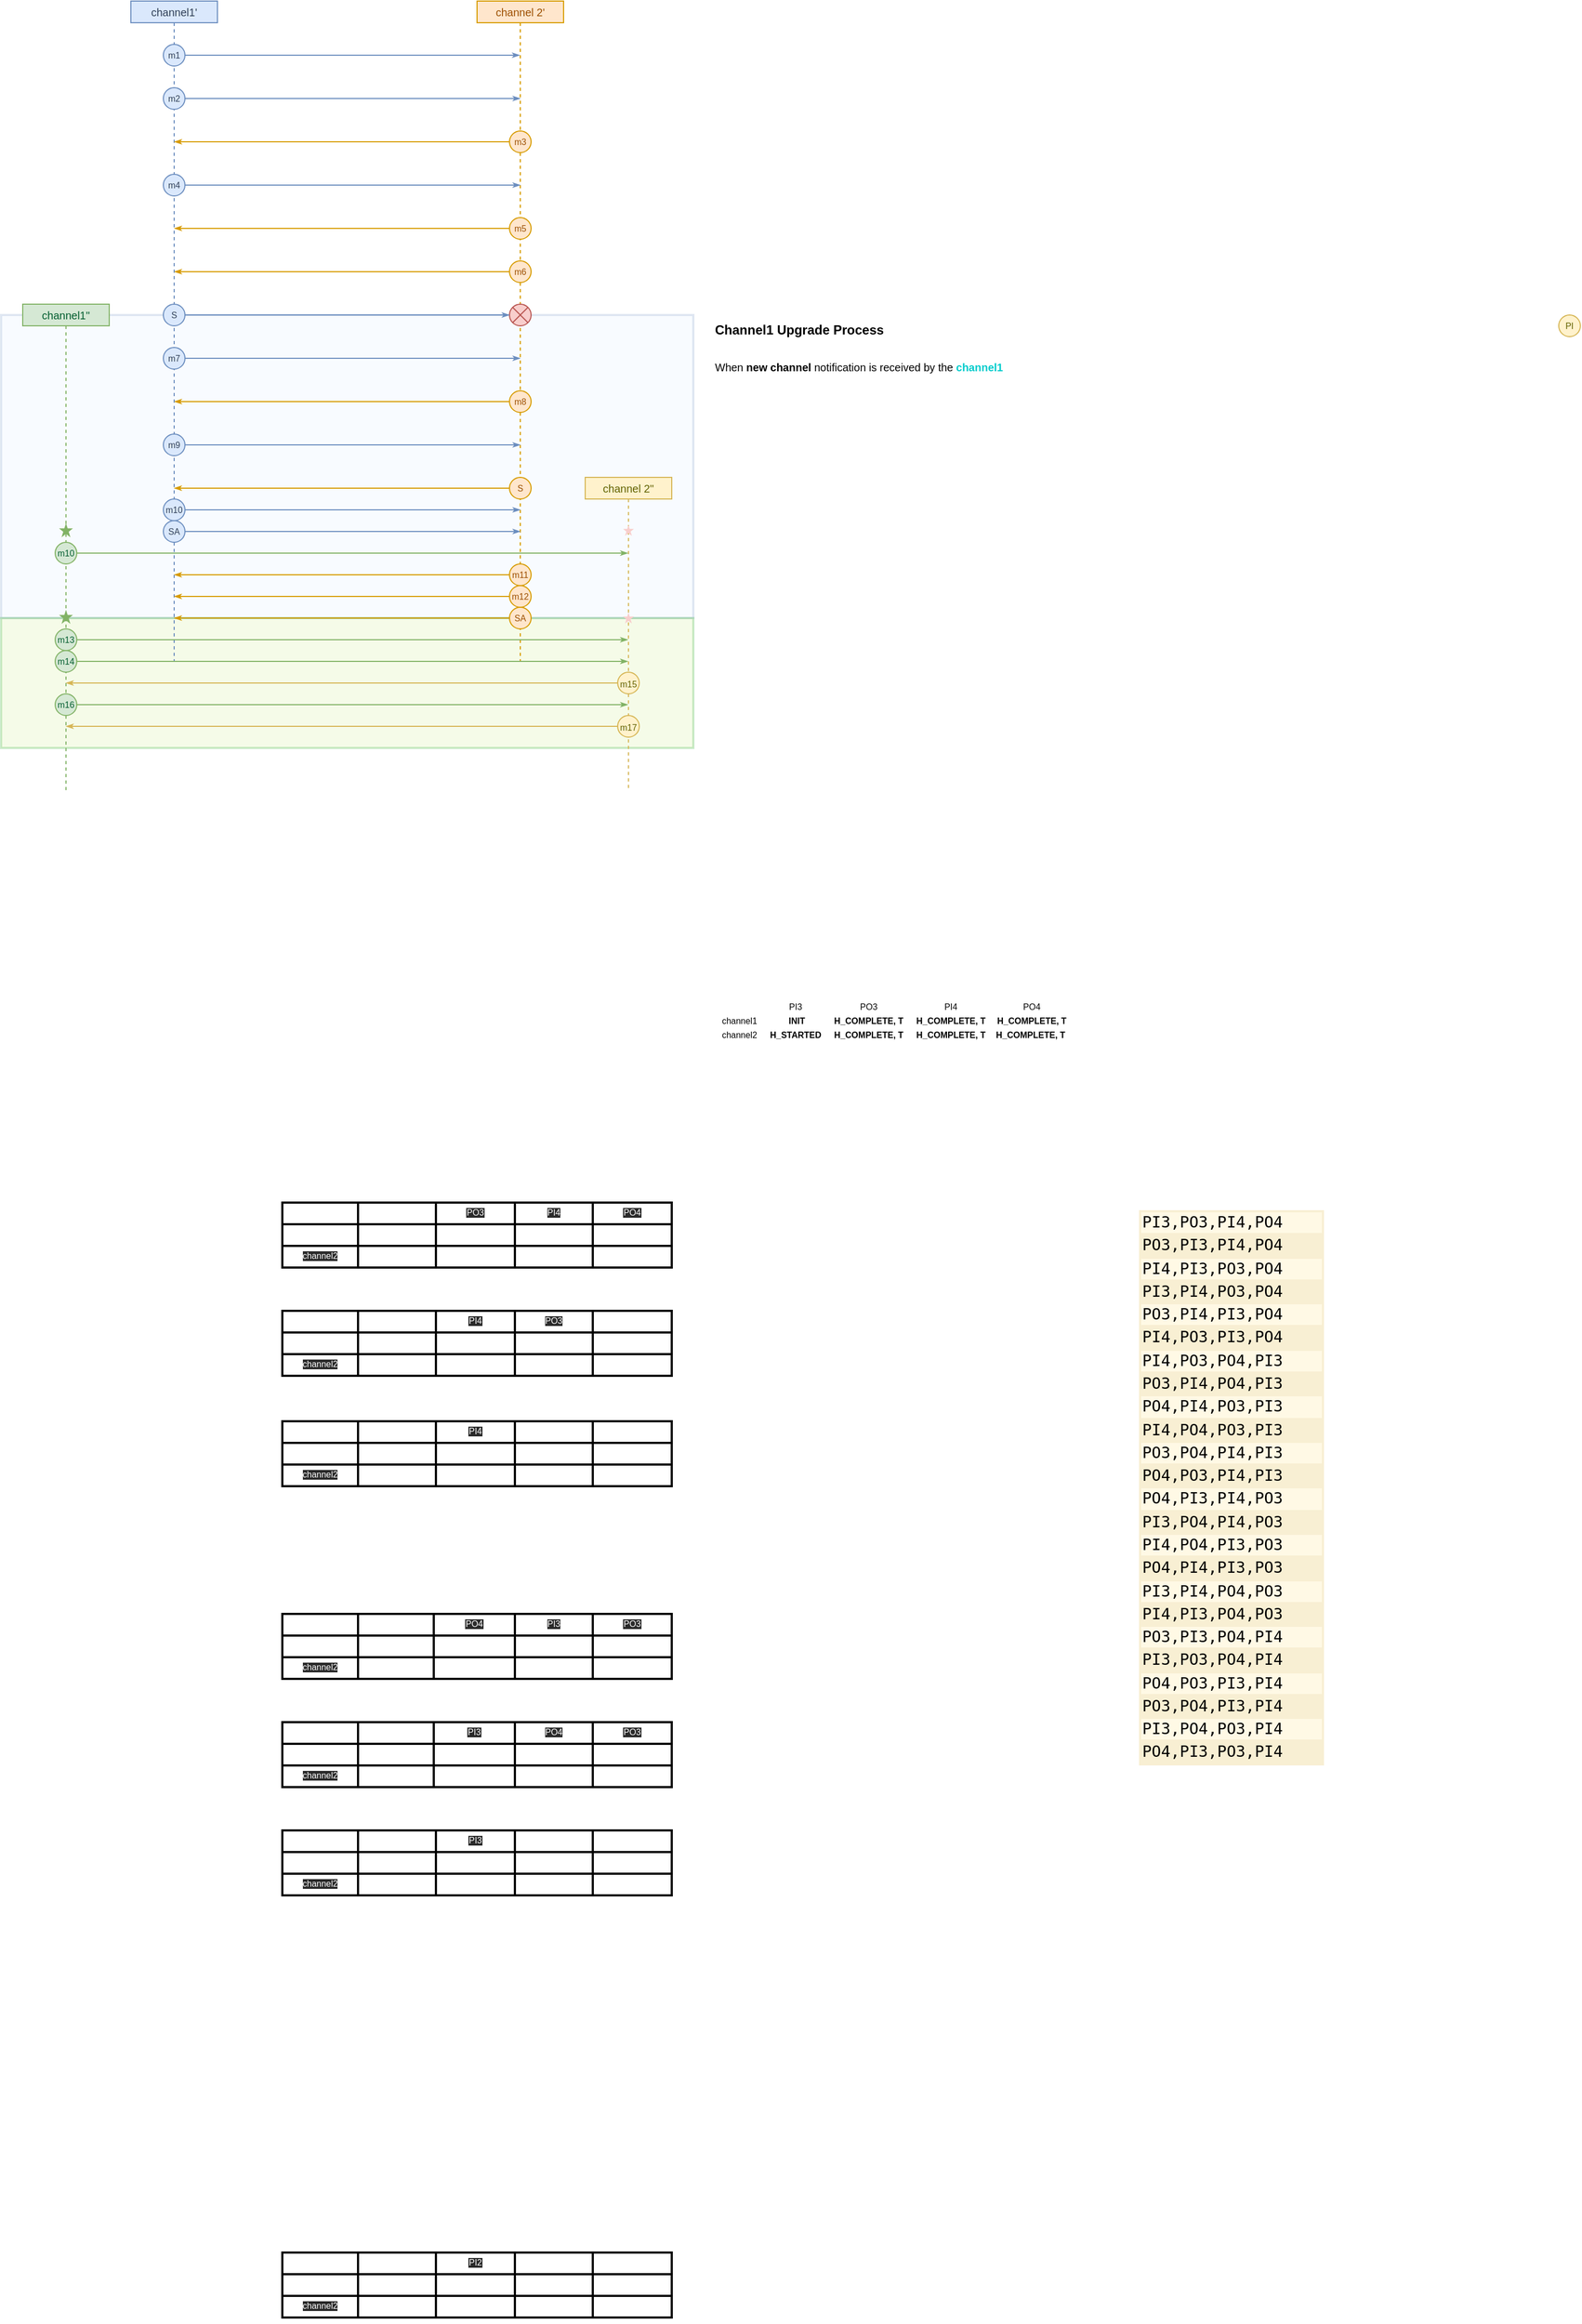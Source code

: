 <mxfile version="20.2.3" type="device"><diagram id="7bL5cu1IvNdWx7TmlY_s" name="Page-1"><mxGraphModel dx="1181" dy="693" grid="1" gridSize="10" guides="1" tooltips="1" connect="1" arrows="1" fold="1" page="1" pageScale="1" pageWidth="850" pageHeight="1100" math="0" shadow="0"><root><mxCell id="0"/><mxCell id="1" parent="0"/><mxCell id="I1VG3QVkEhCjqyKE4vbF-37" value="" style="rounded=0;whiteSpace=wrap;html=1;shadow=0;labelBackgroundColor=none;labelBorderColor=none;sketch=0;fillStyle=solid;fontSize=10;strokeColor=#6c8ebf;strokeWidth=2;fillColor=#dae8fc;opacity=20;perimeterSpacing=0;glass=0;fontColor=#314057;fontStyle=0;" parent="1" vertex="1"><mxGeometry x="120" y="320" width="640" height="280" as="geometry"/></mxCell><mxCell id="c43oTJEeZ60-83zrRqES-36" value="" style="rounded=0;whiteSpace=wrap;html=1;shadow=0;labelBackgroundColor=none;labelBorderColor=none;sketch=0;fillStyle=solid;fontSize=8;strokeColor=#009900;strokeWidth=2;fillColor=#cdeb8b;opacity=20;perimeterSpacing=0;glass=0;" vertex="1" parent="1"><mxGeometry x="120" y="600" width="640" height="120" as="geometry"/></mxCell><mxCell id="mFH4944IMQkVWwewMGa4-50" value="channel 2'" style="shape=umlLifeline;perimeter=lifelinePerimeter;whiteSpace=wrap;html=1;container=1;collapsible=0;recursiveResize=0;outlineConnect=0;labelBackgroundColor=none;fontSize=10;fontStyle=0;fillColor=#ffe6cc;strokeColor=#d79b00;size=20;fontColor=#9C4E00;" parent="1" vertex="1"><mxGeometry x="560" y="30" width="80" height="610" as="geometry"/></mxCell><mxCell id="mFH4944IMQkVWwewMGa4-71" value="&lt;span style=&quot;font-size: 8px;&quot;&gt;m3&lt;br style=&quot;font-size: 8px;&quot;&gt;&lt;/span&gt;" style="ellipse;whiteSpace=wrap;html=1;aspect=fixed;glass=0;labelBackgroundColor=none;fillStyle=solid;fontSize=8;fillColor=#ffe6cc;strokeColor=#d79b00;verticalAlign=middle;horizontal=1;fontStyle=0;fontColor=#9C4E00;" parent="mFH4944IMQkVWwewMGa4-50" vertex="1"><mxGeometry x="30" y="120" width="20" height="20" as="geometry"/></mxCell><mxCell id="mFH4944IMQkVWwewMGa4-74" value="&lt;span style=&quot;font-size: 8px;&quot;&gt;m5&lt;br style=&quot;font-size: 8px;&quot;&gt;&lt;/span&gt;" style="ellipse;whiteSpace=wrap;html=1;aspect=fixed;glass=0;labelBackgroundColor=none;fillStyle=solid;fontSize=8;fillColor=#ffe6cc;strokeColor=#d79b00;verticalAlign=middle;horizontal=1;fontStyle=0;fontColor=#9C4E00;" parent="mFH4944IMQkVWwewMGa4-50" vertex="1"><mxGeometry x="30" y="200" width="20" height="20" as="geometry"/></mxCell><mxCell id="mFH4944IMQkVWwewMGa4-75" value="" style="endArrow=classicThin;html=1;rounded=0;fontSize=8;strokeColor=#d79b00;endFill=1;jumpSize=6;startSize=4;endSize=4;strokeWidth=1;fillColor=#ffe6cc;fontStyle=1" parent="mFH4944IMQkVWwewMGa4-50" edge="1"><mxGeometry width="50" height="50" relative="1" as="geometry"><mxPoint x="30" y="210" as="sourcePoint"/><mxPoint x="-279.9" y="210" as="targetPoint"/></mxGeometry></mxCell><mxCell id="mFH4944IMQkVWwewMGa4-76" value="&lt;span style=&quot;font-size: 8px;&quot;&gt;m6&lt;br style=&quot;font-size: 8px;&quot;&gt;&lt;/span&gt;" style="ellipse;whiteSpace=wrap;html=1;aspect=fixed;glass=0;labelBackgroundColor=none;fillStyle=solid;fontSize=8;fillColor=#ffe6cc;strokeColor=#d79b00;verticalAlign=middle;horizontal=1;fontStyle=0;fontColor=#9C4E00;" parent="mFH4944IMQkVWwewMGa4-50" vertex="1"><mxGeometry x="30" y="240" width="20" height="20" as="geometry"/></mxCell><mxCell id="mFH4944IMQkVWwewMGa4-77" value="" style="endArrow=classicThin;html=1;rounded=0;fontSize=8;strokeColor=#d79b00;endFill=1;jumpSize=6;startSize=4;endSize=4;strokeWidth=1;fillColor=#ffe6cc;fontStyle=1" parent="mFH4944IMQkVWwewMGa4-50" edge="1"><mxGeometry width="50" height="50" relative="1" as="geometry"><mxPoint x="30" y="250" as="sourcePoint"/><mxPoint x="-279.9" y="250" as="targetPoint"/></mxGeometry></mxCell><mxCell id="mFH4944IMQkVWwewMGa4-95" value="&lt;span style=&quot;font-size: 8px;&quot;&gt;m8&lt;br style=&quot;font-size: 8px;&quot;&gt;&lt;/span&gt;" style="ellipse;whiteSpace=wrap;html=1;aspect=fixed;glass=0;labelBackgroundColor=none;fillStyle=solid;fontSize=8;fillColor=#ffe6cc;strokeColor=#d79b00;verticalAlign=middle;horizontal=1;fontStyle=0;fontColor=#9C4E00;" parent="mFH4944IMQkVWwewMGa4-50" vertex="1"><mxGeometry x="30" y="360" width="20" height="20" as="geometry"/></mxCell><mxCell id="mFH4944IMQkVWwewMGa4-96" value="" style="endArrow=classicThin;html=1;rounded=0;fontSize=8;strokeColor=#d79b00;endFill=1;jumpSize=6;startSize=4;endSize=4;strokeWidth=1;fillColor=#ffe6cc;fontStyle=1" parent="mFH4944IMQkVWwewMGa4-50" edge="1"><mxGeometry width="50" height="50" relative="1" as="geometry"><mxPoint x="30" y="370" as="sourcePoint"/><mxPoint x="-279.9" y="370" as="targetPoint"/></mxGeometry></mxCell><mxCell id="mFH4944IMQkVWwewMGa4-97" value="&lt;span style=&quot;font-size: 8px;&quot;&gt;S&lt;br style=&quot;font-size: 8px;&quot;&gt;&lt;/span&gt;" style="ellipse;whiteSpace=wrap;html=1;aspect=fixed;glass=0;labelBackgroundColor=none;fillStyle=solid;fontSize=8;fillColor=#ffe6cc;strokeColor=#d79b00;verticalAlign=middle;horizontal=1;fontStyle=0;fontColor=#9C4E00;" parent="mFH4944IMQkVWwewMGa4-50" vertex="1"><mxGeometry x="30" y="440" width="20" height="20" as="geometry"/></mxCell><mxCell id="c43oTJEeZ60-83zrRqES-4" value="&lt;span style=&quot;font-size: 8px;&quot;&gt;SA&lt;br style=&quot;font-size: 8px;&quot;&gt;&lt;/span&gt;" style="ellipse;whiteSpace=wrap;html=1;aspect=fixed;glass=0;labelBackgroundColor=none;fillStyle=solid;fontSize=8;fillColor=#ffe6cc;strokeColor=#d79b00;verticalAlign=middle;horizontal=1;fontStyle=0;fontColor=#9C4E00;" vertex="1" parent="mFH4944IMQkVWwewMGa4-50"><mxGeometry x="30" y="560" width="20" height="20" as="geometry"/></mxCell><mxCell id="c43oTJEeZ60-83zrRqES-5" value="" style="endArrow=classicThin;html=1;rounded=0;fontSize=8;strokeColor=#d79b00;endFill=1;jumpSize=6;startSize=4;endSize=4;strokeWidth=1;fillColor=#ffe6cc;fontStyle=0;fontColor=#9C4E00;glass=0;labelBackgroundColor=none;fillStyle=solid;" edge="1" parent="mFH4944IMQkVWwewMGa4-50"><mxGeometry width="50" height="50" relative="1" as="geometry"><mxPoint x="29.9" y="570" as="sourcePoint"/><mxPoint x="-280" y="570" as="targetPoint"/></mxGeometry></mxCell><mxCell id="I1VG3QVkEhCjqyKE4vbF-45" value="&lt;span style=&quot;font-size: 8px;&quot;&gt;m11&lt;br style=&quot;font-size: 8px;&quot;&gt;&lt;/span&gt;" style="ellipse;whiteSpace=wrap;html=1;aspect=fixed;glass=0;labelBackgroundColor=none;fillStyle=solid;fontSize=8;fillColor=#ffe6cc;strokeColor=#d79b00;verticalAlign=middle;horizontal=1;fontStyle=0;fontColor=#9C4E00;" parent="mFH4944IMQkVWwewMGa4-50" vertex="1"><mxGeometry x="30" y="520" width="20" height="20" as="geometry"/></mxCell><mxCell id="c43oTJEeZ60-83zrRqES-19" value="&lt;span style=&quot;font-size: 8px;&quot;&gt;m12&lt;br style=&quot;font-size: 8px;&quot;&gt;&lt;/span&gt;" style="ellipse;whiteSpace=wrap;html=1;aspect=fixed;glass=0;labelBackgroundColor=none;fillStyle=solid;fontSize=8;fillColor=#ffe6cc;strokeColor=#d79b00;verticalAlign=middle;horizontal=1;fontStyle=0;fontColor=#9C4E00;" vertex="1" parent="mFH4944IMQkVWwewMGa4-50"><mxGeometry x="30" y="540" width="20" height="20" as="geometry"/></mxCell><mxCell id="mFH4944IMQkVWwewMGa4-86" value="" style="verticalLabelPosition=bottom;verticalAlign=top;html=1;shape=mxgraph.flowchart.or;glass=0;labelBackgroundColor=none;fillStyle=solid;fontSize=8;fillColor=#f8cecc;strokeColor=#b85450;" parent="mFH4944IMQkVWwewMGa4-50" vertex="1"><mxGeometry x="30" y="280" width="20" height="20" as="geometry"/></mxCell><mxCell id="mFH4944IMQkVWwewMGa4-59" value="channel1'" style="shape=umlLifeline;perimeter=lifelinePerimeter;whiteSpace=wrap;html=1;container=1;collapsible=0;recursiveResize=0;outlineConnect=0;labelBackgroundColor=none;fontSize=10;fontStyle=0;fillColor=#dae8fc;strokeColor=#6c8ebf;size=20;fontColor=#314057;" parent="1" vertex="1"><mxGeometry x="240" y="30" width="80" height="610" as="geometry"/></mxCell><mxCell id="mFH4944IMQkVWwewMGa4-60" value="&lt;span style=&quot;font-size: 8px;&quot;&gt;m1&lt;br style=&quot;font-size: 8px;&quot;&gt;&lt;/span&gt;" style="ellipse;whiteSpace=wrap;html=1;aspect=fixed;glass=0;labelBackgroundColor=none;fillStyle=solid;fontSize=8;fillColor=#dae8fc;strokeColor=#6c8ebf;verticalAlign=middle;horizontal=1;fontStyle=0;fontColor=#314057;" parent="mFH4944IMQkVWwewMGa4-59" vertex="1"><mxGeometry x="30" y="40" width="20" height="20" as="geometry"/></mxCell><mxCell id="mFH4944IMQkVWwewMGa4-61" value="" style="endArrow=classicThin;html=1;rounded=0;fontSize=8;strokeColor=#6c8ebf;exitX=1;exitY=0.5;exitDx=0;exitDy=0;endFill=1;jumpSize=6;startSize=4;endSize=4;strokeWidth=1;fillColor=#dae8fc;fontStyle=1" parent="mFH4944IMQkVWwewMGa4-59" source="mFH4944IMQkVWwewMGa4-62" edge="1"><mxGeometry width="50" height="50" relative="1" as="geometry"><mxPoint x="330" y="230" as="sourcePoint"/><mxPoint x="360" y="90" as="targetPoint"/></mxGeometry></mxCell><mxCell id="mFH4944IMQkVWwewMGa4-62" value="&lt;span style=&quot;font-size: 8px;&quot;&gt;m2&lt;br style=&quot;font-size: 8px;&quot;&gt;&lt;/span&gt;" style="ellipse;whiteSpace=wrap;html=1;aspect=fixed;glass=0;labelBackgroundColor=none;fillStyle=solid;fontSize=8;fillColor=#dae8fc;strokeColor=#6c8ebf;verticalAlign=middle;horizontal=1;fontStyle=0;fontColor=#314057;" parent="mFH4944IMQkVWwewMGa4-59" vertex="1"><mxGeometry x="30" y="80" width="20" height="20" as="geometry"/></mxCell><mxCell id="mFH4944IMQkVWwewMGa4-72" value="" style="endArrow=classicThin;html=1;rounded=0;fontSize=8;strokeColor=#6c8ebf;exitX=1;exitY=0.5;exitDx=0;exitDy=0;endFill=1;jumpSize=6;startSize=4;endSize=4;strokeWidth=1;fillColor=#dae8fc;fontStyle=1" parent="mFH4944IMQkVWwewMGa4-59" source="mFH4944IMQkVWwewMGa4-73" edge="1"><mxGeometry width="50" height="50" relative="1" as="geometry"><mxPoint x="290" y="270" as="sourcePoint"/><mxPoint x="360" y="170" as="targetPoint"/></mxGeometry></mxCell><mxCell id="mFH4944IMQkVWwewMGa4-73" value="&lt;span style=&quot;font-size: 8px;&quot;&gt;m4&lt;br style=&quot;font-size: 8px;&quot;&gt;&lt;/span&gt;" style="ellipse;whiteSpace=wrap;html=1;aspect=fixed;glass=0;labelBackgroundColor=none;fillStyle=solid;fontSize=8;fillColor=#dae8fc;strokeColor=#6c8ebf;verticalAlign=middle;horizontal=1;fontStyle=0;fontColor=#314057;" parent="mFH4944IMQkVWwewMGa4-59" vertex="1"><mxGeometry x="30" y="160" width="20" height="20" as="geometry"/></mxCell><mxCell id="mFH4944IMQkVWwewMGa4-88" value="" style="endArrow=classicThin;html=1;rounded=0;fontSize=8;strokeColor=#6c8ebf;exitX=1;exitY=0.5;exitDx=0;exitDy=0;endFill=1;jumpSize=6;startSize=4;endSize=4;strokeWidth=1;fillColor=#dae8fc;fontStyle=1" parent="mFH4944IMQkVWwewMGa4-59" source="mFH4944IMQkVWwewMGa4-89" edge="1"><mxGeometry width="50" height="50" relative="1" as="geometry"><mxPoint x="250" y="400" as="sourcePoint"/><mxPoint x="360" y="330" as="targetPoint"/></mxGeometry></mxCell><mxCell id="mFH4944IMQkVWwewMGa4-89" value="&lt;span style=&quot;font-size: 8px;&quot;&gt;m7&lt;br style=&quot;font-size: 8px;&quot;&gt;&lt;/span&gt;" style="ellipse;whiteSpace=wrap;html=1;aspect=fixed;glass=0;labelBackgroundColor=none;fillStyle=solid;fontSize=8;fillColor=#dae8fc;strokeColor=#6c8ebf;verticalAlign=middle;horizontal=1;fontStyle=0;fontColor=#314057;" parent="mFH4944IMQkVWwewMGa4-59" vertex="1"><mxGeometry x="30" y="320" width="20" height="20" as="geometry"/></mxCell><mxCell id="mFH4944IMQkVWwewMGa4-90" value="" style="endArrow=classicThin;html=1;rounded=0;fontSize=8;strokeColor=#6c8ebf;exitX=1;exitY=0.5;exitDx=0;exitDy=0;endFill=1;jumpSize=6;startSize=4;endSize=4;strokeWidth=1;fillColor=#dae8fc;fontStyle=1" parent="mFH4944IMQkVWwewMGa4-59" source="mFH4944IMQkVWwewMGa4-91" edge="1"><mxGeometry width="50" height="50" relative="1" as="geometry"><mxPoint x="210" y="450" as="sourcePoint"/><mxPoint x="360" y="410" as="targetPoint"/></mxGeometry></mxCell><mxCell id="mFH4944IMQkVWwewMGa4-91" value="&lt;span style=&quot;font-size: 8px;&quot;&gt;m9&lt;br style=&quot;font-size: 8px;&quot;&gt;&lt;/span&gt;" style="ellipse;whiteSpace=wrap;html=1;aspect=fixed;glass=0;labelBackgroundColor=none;fillStyle=solid;fontSize=8;fillColor=#dae8fc;strokeColor=#6c8ebf;verticalAlign=middle;horizontal=1;fontStyle=0;fontColor=#314057;" parent="mFH4944IMQkVWwewMGa4-59" vertex="1"><mxGeometry x="30" y="400" width="20" height="20" as="geometry"/></mxCell><mxCell id="mFH4944IMQkVWwewMGa4-102" value="" style="endArrow=classicThin;html=1;rounded=0;fontSize=8;strokeColor=#6c8ebf;exitX=1;exitY=0.5;exitDx=0;exitDy=0;endFill=1;jumpSize=6;startSize=4;endSize=4;strokeWidth=1;fillColor=#dae8fc;fontStyle=1" parent="mFH4944IMQkVWwewMGa4-59" source="mFH4944IMQkVWwewMGa4-103" edge="1"><mxGeometry width="50" height="50" relative="1" as="geometry"><mxPoint x="170" y="480" as="sourcePoint"/><mxPoint x="360" y="470" as="targetPoint"/></mxGeometry></mxCell><mxCell id="mFH4944IMQkVWwewMGa4-103" value="&lt;span style=&quot;font-size: 8px;&quot;&gt;m10&lt;br style=&quot;font-size: 8px;&quot;&gt;&lt;/span&gt;" style="ellipse;whiteSpace=wrap;html=1;aspect=fixed;glass=0;labelBackgroundColor=none;fillStyle=solid;fontSize=8;fillColor=#dae8fc;strokeColor=#6c8ebf;verticalAlign=middle;horizontal=1;fontStyle=0;fontColor=#314057;" parent="mFH4944IMQkVWwewMGa4-59" vertex="1"><mxGeometry x="30" y="460" width="20" height="20" as="geometry"/></mxCell><mxCell id="mFH4944IMQkVWwewMGa4-100" value="&lt;span style=&quot;font-size: 8px;&quot;&gt;SA&lt;br style=&quot;font-size: 8px;&quot;&gt;&lt;/span&gt;" style="ellipse;whiteSpace=wrap;html=1;aspect=fixed;glass=0;labelBackgroundColor=none;fillStyle=solid;fontSize=8;fillColor=#dae8fc;strokeColor=#6c8ebf;verticalAlign=middle;horizontal=1;fontStyle=0;fontColor=#314057;" parent="mFH4944IMQkVWwewMGa4-59" vertex="1"><mxGeometry x="30" y="480" width="20" height="20" as="geometry"/></mxCell><mxCell id="mFH4944IMQkVWwewMGa4-83" value="&lt;span style=&quot;font-size: 8px;&quot;&gt;S&lt;br style=&quot;font-size: 8px;&quot;&gt;&lt;/span&gt;" style="ellipse;whiteSpace=wrap;html=1;aspect=fixed;glass=0;labelBackgroundColor=none;fillStyle=solid;fontSize=8;fillColor=#dae8fc;strokeColor=#6c8ebf;verticalAlign=middle;horizontal=1;fontStyle=0;fontColor=#314057;" parent="mFH4944IMQkVWwewMGa4-59" vertex="1"><mxGeometry x="30" y="280" width="20" height="20" as="geometry"/></mxCell><mxCell id="mFH4944IMQkVWwewMGa4-64" value="&lt;font style=&quot;font-size: 10px;&quot;&gt;channel1''&lt;/font&gt;" style="shape=umlLifeline;perimeter=lifelinePerimeter;whiteSpace=wrap;html=1;container=1;collapsible=0;recursiveResize=0;outlineConnect=0;labelBackgroundColor=none;fontSize=8;fontStyle=0;fillColor=#d5e8d4;strokeColor=#82b366;size=20;fontColor=#005C2E;glass=0;fillStyle=solid;" parent="1" vertex="1"><mxGeometry x="140" y="310" width="80" height="450" as="geometry"/></mxCell><mxCell id="c43oTJEeZ60-83zrRqES-12" value="" style="verticalLabelPosition=bottom;verticalAlign=middle;html=1;shape=mxgraph.basic.star;fillColor=#82B366;strokeColor=#82B366;sketch=0;shadow=0;labelBorderColor=none;labelBackgroundColor=none;aspect=fixed;fillStyle=solid;fontSize=8;fontColor=#005C2E;fontStyle=0;glass=0;" vertex="1" parent="mFH4944IMQkVWwewMGa4-64"><mxGeometry x="35" y="284" width="10" height="10" as="geometry"/></mxCell><mxCell id="c43oTJEeZ60-83zrRqES-22" value="&lt;span style=&quot;font-size: 8px;&quot;&gt;m13&lt;br style=&quot;font-size: 8px;&quot;&gt;&lt;/span&gt;" style="ellipse;whiteSpace=wrap;html=1;aspect=fixed;glass=0;labelBackgroundColor=none;fillStyle=solid;fontSize=8;fillColor=#d5e8d4;strokeColor=#82b366;verticalAlign=middle;horizontal=1;fontStyle=0;fontColor=#005C2E;" vertex="1" parent="mFH4944IMQkVWwewMGa4-64"><mxGeometry x="30" y="300" width="20" height="20" as="geometry"/></mxCell><mxCell id="c43oTJEeZ60-83zrRqES-23" value="&lt;span style=&quot;font-size: 8px;&quot;&gt;m14&lt;br style=&quot;font-size: 8px;&quot;&gt;&lt;/span&gt;" style="ellipse;whiteSpace=wrap;html=1;aspect=fixed;glass=0;labelBackgroundColor=none;fillStyle=solid;fontSize=8;fillColor=#d5e8d4;strokeColor=#82b366;verticalAlign=middle;horizontal=1;fontStyle=0;fontColor=#005C2E;" vertex="1" parent="mFH4944IMQkVWwewMGa4-64"><mxGeometry x="30" y="320" width="20" height="20" as="geometry"/></mxCell><mxCell id="c43oTJEeZ60-83zrRqES-27" value="&lt;span style=&quot;font-size: 8px;&quot;&gt;m16&lt;br style=&quot;font-size: 8px;&quot;&gt;&lt;/span&gt;" style="ellipse;whiteSpace=wrap;html=1;aspect=fixed;glass=0;labelBackgroundColor=none;fillStyle=solid;fontSize=8;fillColor=#d5e8d4;strokeColor=#82b366;verticalAlign=middle;horizontal=1;fontStyle=0;fontColor=#005C2E;" vertex="1" parent="mFH4944IMQkVWwewMGa4-64"><mxGeometry x="30" y="360" width="20" height="20" as="geometry"/></mxCell><mxCell id="c43oTJEeZ60-83zrRqES-35" value="" style="verticalLabelPosition=bottom;verticalAlign=middle;html=1;shape=mxgraph.basic.star;fillColor=#82B366;strokeColor=#82B366;sketch=0;shadow=0;labelBorderColor=none;labelBackgroundColor=none;aspect=fixed;fillStyle=solid;fontSize=8;fontColor=#005C2E;fontStyle=0;glass=0;" vertex="1" parent="mFH4944IMQkVWwewMGa4-64"><mxGeometry x="35" y="204" width="10" height="10" as="geometry"/></mxCell><mxCell id="mFH4944IMQkVWwewMGa4-63" value="" style="endArrow=classicThin;html=1;rounded=0;fontSize=8;strokeColor=#6c8ebf;exitX=1;exitY=0.5;exitDx=0;exitDy=0;endFill=1;jumpSize=6;startSize=4;endSize=4;strokeWidth=1;fillColor=#dae8fc;fontStyle=1" parent="1" source="mFH4944IMQkVWwewMGa4-60" target="mFH4944IMQkVWwewMGa4-50" edge="1"><mxGeometry width="50" height="50" relative="1" as="geometry"><mxPoint x="290.0" y="90" as="sourcePoint"/><mxPoint x="530" y="80" as="targetPoint"/></mxGeometry></mxCell><mxCell id="mFH4944IMQkVWwewMGa4-68" value="channel 2''" style="shape=umlLifeline;perimeter=lifelinePerimeter;whiteSpace=wrap;html=1;container=1;collapsible=0;recursiveResize=0;outlineConnect=0;labelBackgroundColor=none;fontSize=10;fontStyle=0;fillColor=#fff2cc;strokeColor=#d6b656;size=20;fontColor=#616100;" parent="1" vertex="1"><mxGeometry x="660" y="470" width="80" height="290" as="geometry"/></mxCell><mxCell id="I1VG3QVkEhCjqyKE4vbF-26" value="" style="verticalLabelPosition=bottom;verticalAlign=top;html=1;shape=mxgraph.basic.star;fillColor=#f8cecc;strokeColor=none;sketch=0;shadow=0;labelBorderColor=none;labelBackgroundColor=none;aspect=fixed;fillStyle=solid;" parent="mFH4944IMQkVWwewMGa4-68" vertex="1"><mxGeometry x="35" y="125" width="10" height="10" as="geometry"/></mxCell><mxCell id="c43oTJEeZ60-83zrRqES-25" value="&lt;span style=&quot;font-size: 8px;&quot;&gt;m15&lt;br style=&quot;font-size: 8px;&quot;&gt;&lt;/span&gt;" style="ellipse;whiteSpace=wrap;html=1;aspect=fixed;glass=0;labelBackgroundColor=none;fillStyle=solid;fontSize=10;fillColor=#fff2cc;strokeColor=#d6b656;verticalAlign=middle;horizontal=1;fontStyle=0;fontColor=#616100;" vertex="1" parent="mFH4944IMQkVWwewMGa4-68"><mxGeometry x="30" y="180" width="20" height="20" as="geometry"/></mxCell><mxCell id="c43oTJEeZ60-83zrRqES-32" value="&lt;span style=&quot;font-size: 8px;&quot;&gt;m17&lt;br style=&quot;font-size: 8px;&quot;&gt;&lt;/span&gt;" style="ellipse;whiteSpace=wrap;html=1;aspect=fixed;glass=0;labelBackgroundColor=none;fillStyle=solid;fontSize=10;fillColor=#fff2cc;strokeColor=#d6b656;verticalAlign=middle;horizontal=1;fontStyle=0;fontColor=#616100;" vertex="1" parent="mFH4944IMQkVWwewMGa4-68"><mxGeometry x="30" y="220" width="20" height="20" as="geometry"/></mxCell><mxCell id="mFH4944IMQkVWwewMGa4-70" value="" style="endArrow=classicThin;html=1;rounded=0;fontSize=8;strokeColor=#d79b00;endFill=1;jumpSize=6;startSize=4;endSize=4;strokeWidth=1;fillColor=#ffe6cc;fontStyle=1;exitX=0;exitY=0.5;exitDx=0;exitDy=0;" parent="1" source="mFH4944IMQkVWwewMGa4-71" edge="1"><mxGeometry width="50" height="50" relative="1" as="geometry"><mxPoint x="590" y="170" as="sourcePoint"/><mxPoint x="280.1" y="160" as="targetPoint"/></mxGeometry></mxCell><mxCell id="mFH4944IMQkVWwewMGa4-82" value="" style="endArrow=classicThin;html=1;rounded=0;fontSize=8;strokeColor=#6c8ebf;exitX=1;exitY=0.5;exitDx=0;exitDy=0;endFill=1;jumpSize=6;startSize=4;endSize=4;strokeWidth=1;fillColor=#dae8fc;fontStyle=0;entryX=0;entryY=0.5;entryDx=0;entryDy=0;entryPerimeter=0;fontColor=#314057;glass=0;labelBackgroundColor=none;fillStyle=solid;" parent="1" source="mFH4944IMQkVWwewMGa4-83" target="mFH4944IMQkVWwewMGa4-86" edge="1"><mxGeometry width="50" height="50" relative="1" as="geometry"><mxPoint x="640" y="390" as="sourcePoint"/><mxPoint x="660" y="320" as="targetPoint"/></mxGeometry></mxCell><mxCell id="I1VG3QVkEhCjqyKE4vbF-39" value="&lt;h1&gt;&lt;span style=&quot;font-size: 12px; text-align: center;&quot;&gt;Channel1 Upgrade Process&lt;/span&gt;&lt;br&gt;&lt;/h1&gt;&lt;p style=&quot;&quot;&gt;&lt;font style=&quot;font-size: 10px;&quot;&gt;When &lt;b&gt;new channel&lt;/b&gt; notification is received by the &lt;font style=&quot;font-weight: bold;&quot; color=&quot;#00cccc&quot;&gt;channel1&lt;/font&gt;&lt;font style=&quot;&quot; color=&quot;#ffffff&quot;&gt;&lt;b&gt;, &lt;/b&gt;it sends the&amp;nbsp;&lt;b&gt;PING &lt;/b&gt;(&lt;b&gt;PI1&lt;/b&gt;)&lt;b&gt;&amp;nbsp;&lt;/b&gt;message immediately on the &lt;b&gt;channel1''&lt;/b&gt;. Next it starts to wait on the &lt;b&gt;PONG&lt;/b&gt; (&lt;b&gt;PO1&lt;/b&gt;) reply and puts &lt;b&gt;channel1&lt;/b&gt; into the &lt;b&gt;HANDSHAKE_STARTED&lt;/b&gt; state.&amp;nbsp;&lt;/font&gt;&lt;span style=&quot;color: rgb(255, 255, 255); background-color: initial;&quot;&gt;Meanwhile,&amp;nbsp;&lt;/span&gt;&lt;b style=&quot;color: rgb(255, 255, 255); background-color: initial;&quot;&gt;channel1&lt;/b&gt;&lt;span style=&quot;color: rgb(255, 255, 255); background-color: initial;&quot;&gt;&amp;nbsp;continues to use the &lt;/span&gt;&lt;b style=&quot;color: rgb(255, 255, 255); background-color: initial;&quot;&gt;channel1' &lt;/b&gt;&lt;span style=&quot;color: rgb(255, 255, 255); background-color: initial;&quot;&gt;for both read and writes (m8, m9). At some point of time (&lt;b&gt;t2 - t1&lt;/b&gt;), the &lt;b&gt;channel2''&lt;/b&gt;&amp;nbsp;will send the &lt;b&gt;PONG &lt;/b&gt;(&lt;b&gt;PO4&lt;/b&gt;) reply back, along with (possibly) a data message (&lt;b&gt;m11&lt;/b&gt;) on the &lt;b&gt;channel2'&lt;/b&gt;.&lt;/span&gt;&lt;/font&gt;&lt;/p&gt;&lt;p style=&quot;&quot;&gt;&lt;font style=&quot;font-size: 10px;&quot;&gt;&lt;span style=&quot;color: rgb(255, 255, 255); background-color: initial;&quot;&gt;It is nondeterministic which message will come first, but from the data flow perspective, messages on the &lt;b&gt;channel2' &lt;/b&gt;must be received first to preserve messages natural order. Also, in practice, there might be multiply such data messages sent on the &lt;b&gt;channel2' &lt;/b&gt;before the &lt;b&gt;PONG &lt;/b&gt;(&lt;b&gt;PO4&lt;/b&gt;)&lt;b&gt;&amp;nbsp;&lt;/b&gt;reply is received by &lt;b&gt;channel1''. &lt;/b&gt;Because of that&lt;b&gt;,&lt;/b&gt;&amp;nbsp;even if the &lt;b&gt;PONG &lt;/b&gt;(&lt;b&gt;PO4&lt;/b&gt;)reply is is delivered and the &lt;b&gt;channel1 &lt;/b&gt;is put into the &lt;b&gt;HANDSHAKE_COMPLETE &lt;/b&gt;state, the receiver (&lt;b&gt;channel1&lt;/b&gt;) must continue to read messages from the &lt;b&gt;channel1'&amp;nbsp;&lt;/b&gt;for some period of time (&lt;b&gt;T1&lt;/b&gt;) and buffer any messages received on the &lt;b&gt;channel1''&lt;/b&gt;&amp;nbsp;until the &lt;b&gt;T1&lt;/b&gt; ends.&lt;/span&gt;&lt;/font&gt;&lt;/p&gt;&lt;p style=&quot;&quot;&gt;&lt;font style=&quot;font-size: 10px;&quot;&gt;&lt;span style=&quot;color: rgb(255, 255, 255); background-color: initial;&quot;&gt;When the period &lt;b&gt;T1 &lt;/b&gt;ends, &lt;b&gt;channel1 &lt;/b&gt;put into the &lt;b&gt;UPGRADED&lt;/b&gt; state, all buffered messages are flushed into the &lt;b&gt;channel1. &lt;/b&gt;All subsequent &lt;b&gt;channel1 reads&lt;/b&gt; and &lt;b&gt;writes &lt;/b&gt;must use the &lt;b&gt;channel1'' &lt;/b&gt;from now on. We can continue reading on the &lt;b&gt;channel1'&lt;/b&gt;&amp;nbsp;messages to validate &lt;b&gt;channel1&lt;/b&gt;&amp;nbsp;integrity, - if a message is received on the &lt;b&gt;channel1' &lt;/b&gt;after &lt;b&gt;T1&lt;/b&gt;, the entire &lt;b&gt;channel1 &lt;/b&gt;should be considered corrupted and closed, along with all sub-channels. Hence the value of&amp;nbsp;&lt;b&gt;T1 &lt;/b&gt;represent a balancing variable between how resilient we want to be to the differences in&amp;nbsp;&lt;b&gt;channel1'&lt;/b&gt;(&lt;b&gt;L1&lt;/b&gt;) vs &lt;b&gt;channel1''&lt;/b&gt;(&lt;b&gt;L2&lt;/b&gt;)&lt;b&gt;&amp;nbsp;&lt;/b&gt;latencies(&lt;b&gt;TD1 &lt;/b&gt;= | &lt;b&gt;L1&lt;/b&gt; - &lt;b&gt;L2&lt;/b&gt; |), and how fast we want&amp;nbsp; the &lt;b&gt;upgrade&lt;/b&gt; &lt;b&gt;process&lt;/b&gt; to complete (if &lt;b&gt;TD1 &lt;/b&gt;-&amp;gt; 0, penalty -&amp;gt; &lt;b&gt;T1 &lt;/b&gt;for the worst case). Figuring out good fit for the&amp;nbsp;&lt;/span&gt;&lt;b style=&quot;color: rgb(255, 255, 255);&quot;&gt;T1 &lt;/b&gt;&lt;span style=&quot;color: rgb(255, 255, 255);&quot;&gt;constant can be performed on known latency values &lt;b&gt;L1 &lt;/b&gt;and &lt;b&gt;L2&lt;/b&gt;, but may require an algorithmic specification document on its own. Assume the &lt;b&gt;T1 &lt;/b&gt;to be&amp;nbsp;some defined constant value for time being.&lt;/span&gt;&lt;span style=&quot;color: rgb(255, 255, 255); background-color: initial;&quot;&gt;&lt;br&gt;&lt;/span&gt;&lt;font style=&quot;&quot; color=&quot;#ffffff&quot;&gt;&lt;br&gt;From the &lt;b&gt;channel2&lt;/b&gt; perspective,&lt;/font&gt;&lt;/font&gt;&lt;/p&gt;&lt;p style=&quot;&quot;&gt;&lt;font style=&quot;font-size: 10px;&quot;&gt;&lt;font style=&quot;&quot; color=&quot;#ffffff&quot;&gt;when the &lt;b&gt;new channel&lt;/b&gt;&amp;nbsp;notification is received, the &lt;b&gt;PING &lt;/b&gt;(&lt;b&gt;PI3&lt;/b&gt;)&lt;b&gt;&amp;nbsp;&lt;/b&gt;message is sent over immediately on the&amp;nbsp;&lt;b&gt;channel2'' &lt;/b&gt;and the &lt;b&gt;channel2 &lt;/b&gt;is put into the&amp;nbsp;&lt;b&gt;HANDSHAKE_STARTED&lt;/b&gt; state. Just like with the &lt;b&gt;channel1&lt;/b&gt;, the &lt;b&gt;channel2 &lt;/b&gt;continues to use the &lt;b&gt;channel2' &lt;/b&gt;for all &lt;b&gt;reads &lt;/b&gt;and &lt;b&gt;writes &lt;/b&gt;until appropriate &lt;b&gt;PONG &lt;/b&gt;(&lt;b&gt;PO3&lt;/b&gt;)&lt;b&gt;&amp;nbsp;&lt;/b&gt;reply is received, at which point the&amp;nbsp;&lt;b&gt;channel2&lt;/b&gt;&amp;nbsp;is put into the &lt;b&gt;HANDSHAKE_COMPLETE &lt;/b&gt;and hence starts performing all writes to the &lt;b&gt;channel2''&lt;/b&gt;, while allowing the &lt;b&gt;T2&lt;/b&gt;(equal to&lt;b&gt; T1&lt;/b&gt;) period of time to pass before the &lt;b&gt;channel2&lt;/b&gt; is put into the&amp;nbsp;&lt;b&gt;UPGRADED &lt;/b&gt;state.&lt;/font&gt;&lt;/font&gt;&lt;/p&gt;&lt;p style=&quot;&quot;&gt;&lt;font style=&quot;font-size: 10px;&quot;&gt;&lt;font style=&quot;&quot; color=&quot;#ffffff&quot;&gt;Again, timings for nondeterministic &lt;b&gt;PI3&lt;/b&gt;,&amp;nbsp;&lt;b&gt;PO3&lt;/b&gt;,&amp;nbsp;&lt;b&gt;PI4 &lt;/b&gt;and&lt;b&gt; PO4&lt;/b&gt;&lt;b&gt;&amp;nbsp;&lt;/b&gt;are nondeterministic and in practice will be interleaved.&lt;br&gt;&lt;br&gt;&lt;b&gt;&amp;nbsp; &amp;nbsp; &amp;nbsp; &amp;nbsp; &amp;nbsp; &amp;nbsp; &amp;nbsp; channel1&amp;nbsp; &amp;nbsp; &amp;nbsp; &amp;nbsp; &amp;nbsp; channel2&lt;br&gt;- PI3&amp;nbsp;&lt;br&gt;&lt;/b&gt;&lt;/font&gt;&lt;span style=&quot;color: rgb(255, 255, 255);&quot;&gt;-&lt;/span&gt;&lt;span style=&quot;color: rgb(255, 255, 255);&quot;&gt;&amp;nbsp;&lt;/span&gt;&lt;b style=&quot;color: rgb(255, 255, 255);&quot;&gt;PO3&lt;br&gt;&lt;/b&gt;&lt;span style=&quot;color: rgb(255, 255, 255);&quot;&gt;-&amp;nbsp;&lt;/span&gt;&lt;b style=&quot;&quot;&gt;&lt;font color=&quot;#ffffff&quot;&gt;PI4&lt;br&gt;&lt;/font&gt;&lt;/b&gt;&lt;b style=&quot;color: rgb(255, 255, 255);&quot;&gt;- PO4&lt;/b&gt;&lt;/font&gt;&lt;/p&gt;&lt;p style=&quot;&quot;&gt;&lt;font style=&quot;font-size: 10px;&quot;&gt;&lt;b style=&quot;color: rgb(255, 255, 255);&quot;&gt;&lt;/b&gt;&lt;/font&gt;&lt;/p&gt;&lt;table style=&quot;text-align: center; border: 1px solid rgb(255, 255, 255); border-collapse: collapse;&quot; border=&quot;1&quot;&gt;&lt;tbody style=&quot;font-size: 8px;&quot;&gt;&lt;tr&gt;&lt;td style=&quot;text-align: center;&quot;&gt;&lt;br&gt;&lt;/td&gt;&lt;td style=&quot;text-align: center; border-collapse: collapse;&quot; border=&quot;1&quot;&gt;PI3&lt;/td&gt;&lt;td style=&quot;text-align: center;&quot;&gt;&lt;b&gt;&amp;nbsp; &lt;/b&gt;PO3&lt;b&gt;&amp;nbsp;&amp;nbsp;&lt;/b&gt;&lt;/td&gt;&lt;td style=&quot;text-align: center;&quot;&gt;&lt;b&gt;&amp;nbsp; &lt;/b&gt;PI4&lt;b&gt;&amp;nbsp;&amp;nbsp;&lt;/b&gt;&lt;/td&gt;&lt;td style=&quot;text-align: center;&quot;&gt;&lt;b&gt;&amp;nbsp; &lt;/b&gt;PO4&lt;b&gt;&amp;nbsp;&amp;nbsp;&lt;/b&gt;&lt;/td&gt;&lt;/tr&gt;&lt;tr&gt;&lt;td style=&quot;text-align: center;&quot;&gt;&lt;b&gt;&amp;nbsp; &lt;/b&gt;channel1&lt;b&gt;&amp;nbsp;&amp;nbsp;&lt;/b&gt;&lt;/td&gt;&lt;td style=&quot;text-align: center;&quot;&gt;&amp;nbsp; &lt;b&gt;INIT&lt;/b&gt;&amp;nbsp;&lt;/td&gt;&lt;td style=&quot;text-align: center;&quot;&gt;&lt;b&gt;H_COMPLETE, T&lt;/b&gt;&lt;br&gt;&lt;/td&gt;&lt;td style=&quot;text-align: center;&quot;&gt;&lt;b&gt;&amp;nbsp;&amp;nbsp;&lt;/b&gt;&lt;b&gt;H_COMPLETE, T&lt;/b&gt;&lt;b&gt;&amp;nbsp;&amp;nbsp;&lt;/b&gt;&lt;br&gt;&lt;/td&gt;&lt;td style=&quot;text-align: center;&quot;&gt;&lt;b&gt;&lt;font style=&quot;font-size: 8px;&quot;&gt;H_COMPLETE, T&lt;/font&gt;&lt;/b&gt;&lt;br&gt;&lt;/td&gt;&lt;/tr&gt;&lt;tr&gt;&lt;td style=&quot;text-align: center;&quot;&gt;channel2&lt;/td&gt;&lt;td style=&quot;text-align: center;&quot;&gt;&amp;nbsp; &lt;b&gt;H_STARTED&lt;/b&gt;&amp;nbsp;&amp;nbsp;&lt;/td&gt;&lt;td style=&quot;text-align: center;&quot;&gt;&amp;nbsp; &lt;b&gt;H_COMPLETE, T&lt;/b&gt;&amp;nbsp;&amp;nbsp;&lt;/td&gt;&lt;td style=&quot;text-align: center;&quot;&gt;&lt;b&gt;&amp;nbsp; H_COMPLETE, T&amp;nbsp;&amp;nbsp;&lt;/b&gt;&lt;br&gt;&lt;/td&gt;&lt;td style=&quot;text-align: center;&quot;&gt;&lt;b&gt;&amp;nbsp;H_COMPLETE, T&amp;nbsp;&amp;nbsp;&lt;/b&gt;&lt;br&gt;&lt;/td&gt;&lt;/tr&gt;&lt;/tbody&gt;&lt;/table&gt;&lt;font style=&quot;font-size: 10px;&quot;&gt;&lt;b style=&quot;color: rgb(255, 255, 255);&quot;&gt;&lt;br&gt;&lt;/b&gt;&lt;/font&gt;&lt;p&gt;&lt;/p&gt;&lt;font style=&quot;font-size: 10px;&quot;&gt;&lt;font style=&quot;&quot; color=&quot;#ffffff&quot;&gt;&lt;b&gt;&lt;br&gt;&lt;/b&gt;&lt;/font&gt;&lt;/font&gt;&lt;p&gt;&lt;/p&gt;" style="text;html=1;strokeColor=none;fillColor=default;spacing=10;spacingTop=-35;whiteSpace=wrap;overflow=hidden;rounded=0;shadow=0;glass=0;labelBackgroundColor=none;labelBorderColor=none;sketch=0;fillStyle=solid;fontSize=12;opacity=20;" parent="1" vertex="1"><mxGeometry x="770" y="320" width="500" height="760" as="geometry"/></mxCell><mxCell id="I1VG3QVkEhCjqyKE4vbF-41" value="&lt;span style=&quot;font-size: 8px;&quot;&gt;PI&lt;br style=&quot;font-size: 8px;&quot;&gt;&lt;/span&gt;" style="ellipse;whiteSpace=wrap;html=1;aspect=fixed;glass=0;labelBackgroundColor=none;fillStyle=solid;fontSize=8;fillColor=#fff2cc;strokeColor=#d6b656;verticalAlign=middle;horizontal=1;fontStyle=0;fontColor=#616100;" parent="1" vertex="1"><mxGeometry x="1560" y="320" width="20" height="20" as="geometry"/></mxCell><mxCell id="I1VG3QVkEhCjqyKE4vbF-48" value="" style="shape=table;html=1;whiteSpace=wrap;startSize=0;container=1;collapsible=0;childLayout=tableLayout;rounded=0;shadow=0;glass=0;labelBackgroundColor=#0000CC;labelBorderColor=none;sketch=0;fillStyle=solid;fontSize=8;strokeWidth=2;" parent="1" vertex="1"><mxGeometry x="380" y="1140" width="360" height="60" as="geometry"/></mxCell><mxCell id="I1VG3QVkEhCjqyKE4vbF-49" value="" style="shape=tableRow;horizontal=0;startSize=0;swimlaneHead=0;swimlaneBody=0;top=0;left=0;bottom=0;right=0;collapsible=0;dropTarget=0;fillColor=none;points=[[0,0.5],[1,0.5]];portConstraint=eastwest;rounded=0;shadow=0;glass=0;labelBackgroundColor=#0000CC;labelBorderColor=none;sketch=0;fillStyle=solid;fontSize=8;fontColor=#616100;strokeColor=#D6B656;strokeWidth=2;opacity=20;html=0;" parent="I1VG3QVkEhCjqyKE4vbF-48" vertex="1"><mxGeometry width="360" height="20" as="geometry"/></mxCell><mxCell id="I1VG3QVkEhCjqyKE4vbF-50" value="" style="shape=partialRectangle;html=1;whiteSpace=wrap;connectable=0;fillColor=none;top=0;left=0;bottom=0;right=0;overflow=hidden;rounded=0;shadow=0;glass=0;labelBackgroundColor=none;labelBorderColor=none;sketch=0;fillStyle=solid;fontSize=8;fontColor=#FFFFFF;strokeColor=#D6B656;strokeWidth=2;opacity=20;verticalAlign=top;fontStyle=0;spacing=0;" parent="I1VG3QVkEhCjqyKE4vbF-49" vertex="1"><mxGeometry width="70" height="20" as="geometry"><mxRectangle width="70" height="20" as="alternateBounds"/></mxGeometry></mxCell><mxCell id="I1VG3QVkEhCjqyKE4vbF-51" value="&lt;font&gt;&lt;span&gt;PI3&lt;/span&gt;&lt;/font&gt;" style="shape=partialRectangle;html=1;whiteSpace=wrap;connectable=0;fillColor=none;top=0;left=0;bottom=0;right=0;overflow=hidden;rounded=0;shadow=0;glass=0;labelBackgroundColor=none;labelBorderColor=none;sketch=0;fillStyle=solid;fontSize=8;fontColor=#FFFFFF;strokeColor=#D6B656;strokeWidth=2;opacity=20;fontStyle=0" parent="I1VG3QVkEhCjqyKE4vbF-49" vertex="1"><mxGeometry x="70" width="72" height="20" as="geometry"><mxRectangle width="72" height="20" as="alternateBounds"/></mxGeometry></mxCell><mxCell id="I1VG3QVkEhCjqyKE4vbF-52" value="&lt;span style=&quot;color: rgb(255, 255, 255); background-color: rgb(42, 42, 42);&quot;&gt;PO3&lt;/span&gt;" style="shape=partialRectangle;html=1;whiteSpace=wrap;connectable=0;fillColor=none;top=0;left=0;bottom=0;right=0;overflow=hidden;rounded=0;shadow=0;glass=0;labelBackgroundColor=none;labelBorderColor=none;sketch=0;fillStyle=solid;fontSize=8;fontColor=#FFFFFF;strokeColor=#D6B656;strokeWidth=2;opacity=20;fontStyle=0;verticalAlign=top;spacing=0;" parent="I1VG3QVkEhCjqyKE4vbF-49" vertex="1"><mxGeometry x="142" width="73" height="20" as="geometry"><mxRectangle width="73" height="20" as="alternateBounds"/></mxGeometry></mxCell><mxCell id="I1VG3QVkEhCjqyKE4vbF-106" value="&lt;span style=&quot;color: rgb(255, 255, 255); background-color: rgb(42, 42, 42);&quot;&gt;PI4&lt;/span&gt;" style="shape=partialRectangle;html=1;whiteSpace=wrap;connectable=0;fillColor=none;top=0;left=0;bottom=0;right=0;overflow=hidden;rounded=0;shadow=0;glass=0;labelBackgroundColor=none;labelBorderColor=none;sketch=0;fillStyle=solid;fontSize=8;fontColor=#FFFFFF;strokeColor=#D6B656;strokeWidth=2;opacity=20;fontStyle=0;verticalAlign=top;spacing=0;" parent="I1VG3QVkEhCjqyKE4vbF-49" vertex="1"><mxGeometry x="215" width="72" height="20" as="geometry"><mxRectangle width="72" height="20" as="alternateBounds"/></mxGeometry></mxCell><mxCell id="I1VG3QVkEhCjqyKE4vbF-109" value="&lt;span style=&quot;color: rgb(255, 255, 255); background-color: rgb(42, 42, 42);&quot;&gt;PO4&lt;/span&gt;" style="shape=partialRectangle;html=1;whiteSpace=wrap;connectable=0;fillColor=none;top=0;left=0;bottom=0;right=0;overflow=hidden;rounded=0;shadow=0;glass=0;labelBackgroundColor=none;labelBorderColor=none;sketch=0;fillStyle=solid;fontSize=8;fontColor=#FFFFFF;strokeColor=#D6B656;strokeWidth=2;opacity=20;fontStyle=0;verticalAlign=top;spacing=0;" parent="I1VG3QVkEhCjqyKE4vbF-49" vertex="1"><mxGeometry x="287" width="73" height="20" as="geometry"><mxRectangle width="73" height="20" as="alternateBounds"/></mxGeometry></mxCell><mxCell id="I1VG3QVkEhCjqyKE4vbF-53" value="" style="shape=tableRow;horizontal=0;startSize=0;swimlaneHead=0;swimlaneBody=0;top=0;left=0;bottom=0;right=0;collapsible=0;dropTarget=0;fillColor=none;points=[[0,0.5],[1,0.5]];portConstraint=eastwest;rounded=0;shadow=0;glass=0;labelBackgroundColor=#0000CC;labelBorderColor=none;sketch=0;fillStyle=solid;fontSize=8;fontColor=#616100;strokeColor=#D6B656;strokeWidth=2;opacity=20;html=0;spacing=0;" parent="I1VG3QVkEhCjqyKE4vbF-48" vertex="1"><mxGeometry y="20" width="360" height="20" as="geometry"/></mxCell><mxCell id="I1VG3QVkEhCjqyKE4vbF-54" value="channel1" style="shape=partialRectangle;connectable=0;fillColor=none;top=0;left=0;bottom=0;right=0;overflow=hidden;rounded=0;shadow=0;glass=0;labelBackgroundColor=none;labelBorderColor=none;sketch=0;fillStyle=solid;fontSize=8;fontColor=#FFFFFF;strokeColor=#D6B656;strokeWidth=2;fontStyle=0;verticalAlign=top;align=center;spacing=0;html=1;" parent="I1VG3QVkEhCjqyKE4vbF-53" vertex="1"><mxGeometry width="70" height="20" as="geometry"><mxRectangle width="70" height="20" as="alternateBounds"/></mxGeometry></mxCell><mxCell id="I1VG3QVkEhCjqyKE4vbF-55" value="&lt;b&gt;INIT&lt;/b&gt;" style="shape=partialRectangle;html=1;whiteSpace=wrap;connectable=0;fillColor=none;top=0;left=0;bottom=0;right=0;overflow=hidden;rounded=0;shadow=0;glass=0;labelBackgroundColor=none;labelBorderColor=none;sketch=0;fillStyle=solid;fontSize=8;fontColor=#FFFFFF;strokeColor=#D6B656;strokeWidth=2;opacity=20;verticalAlign=top;fontStyle=0;spacing=0;" parent="I1VG3QVkEhCjqyKE4vbF-53" vertex="1"><mxGeometry x="70" width="72" height="20" as="geometry"><mxRectangle width="72" height="20" as="alternateBounds"/></mxGeometry></mxCell><mxCell id="I1VG3QVkEhCjqyKE4vbF-56" value="&lt;b&gt;H_COMPLETE&lt;/b&gt;" style="shape=partialRectangle;html=1;whiteSpace=wrap;connectable=0;fillColor=none;top=0;left=0;bottom=0;right=0;overflow=hidden;rounded=0;shadow=0;glass=0;labelBackgroundColor=none;labelBorderColor=none;sketch=0;fillStyle=solid;fontSize=8;fontColor=#FFFFFF;strokeColor=#D6B656;strokeWidth=2;opacity=20;verticalAlign=top;fontStyle=0;spacing=0;" parent="I1VG3QVkEhCjqyKE4vbF-53" vertex="1"><mxGeometry x="142" width="73" height="20" as="geometry"><mxRectangle width="73" height="20" as="alternateBounds"/></mxGeometry></mxCell><mxCell id="I1VG3QVkEhCjqyKE4vbF-107" value="&lt;b&gt;ignore&lt;/b&gt;" style="shape=partialRectangle;html=1;whiteSpace=wrap;connectable=0;fillColor=none;top=0;left=0;bottom=0;right=0;overflow=hidden;rounded=0;shadow=0;glass=0;labelBackgroundColor=none;labelBorderColor=none;sketch=0;fillStyle=solid;fontSize=8;fontColor=#FFFFFF;strokeColor=#D6B656;strokeWidth=2;opacity=20;verticalAlign=top;fontStyle=0;spacing=0;" parent="I1VG3QVkEhCjqyKE4vbF-53" vertex="1"><mxGeometry x="215" width="72" height="20" as="geometry"><mxRectangle width="72" height="20" as="alternateBounds"/></mxGeometry></mxCell><mxCell id="I1VG3QVkEhCjqyKE4vbF-110" value="&lt;b&gt;ignore&lt;/b&gt;" style="shape=partialRectangle;html=1;whiteSpace=wrap;connectable=0;fillColor=none;top=0;left=0;bottom=0;right=0;overflow=hidden;rounded=0;shadow=0;glass=0;labelBackgroundColor=none;labelBorderColor=none;sketch=0;fillStyle=solid;fontSize=8;fontColor=#FFFFFF;strokeColor=#D6B656;strokeWidth=2;opacity=20;verticalAlign=top;fontStyle=0;spacing=0;" parent="I1VG3QVkEhCjqyKE4vbF-53" vertex="1"><mxGeometry x="287" width="73" height="20" as="geometry"><mxRectangle width="73" height="20" as="alternateBounds"/></mxGeometry></mxCell><mxCell id="I1VG3QVkEhCjqyKE4vbF-57" value="" style="shape=tableRow;horizontal=0;startSize=0;swimlaneHead=0;swimlaneBody=0;top=0;left=0;bottom=0;right=0;collapsible=0;dropTarget=0;fillColor=none;points=[[0,0.5],[1,0.5]];portConstraint=eastwest;rounded=0;shadow=0;glass=0;labelBackgroundColor=#0000CC;labelBorderColor=none;sketch=0;fillStyle=solid;fontSize=8;fontColor=#616100;strokeColor=#D6B656;strokeWidth=2;opacity=20;html=0;spacing=0;" parent="I1VG3QVkEhCjqyKE4vbF-48" vertex="1"><mxGeometry y="40" width="360" height="20" as="geometry"/></mxCell><mxCell id="I1VG3QVkEhCjqyKE4vbF-58" value="&lt;span style=&quot;color: rgb(255, 255, 255); background-color: rgb(42, 42, 42);&quot;&gt;channel2&lt;/span&gt;" style="shape=partialRectangle;html=1;whiteSpace=wrap;connectable=0;fillColor=none;top=0;left=0;bottom=0;right=0;overflow=hidden;rounded=0;shadow=0;glass=0;labelBackgroundColor=none;labelBorderColor=none;sketch=0;fillStyle=solid;fontSize=8;fontColor=#FFFFFF;strokeColor=#D6B656;strokeWidth=2;opacity=20;fontStyle=0;verticalAlign=top;spacing=0;" parent="I1VG3QVkEhCjqyKE4vbF-57" vertex="1"><mxGeometry width="70" height="20" as="geometry"><mxRectangle width="70" height="20" as="alternateBounds"/></mxGeometry></mxCell><mxCell id="I1VG3QVkEhCjqyKE4vbF-59" value="H_START" style="shape=partialRectangle;html=1;whiteSpace=wrap;connectable=0;fillColor=none;top=0;left=0;bottom=0;right=0;overflow=hidden;rounded=0;shadow=0;glass=0;labelBackgroundColor=none;labelBorderColor=none;sketch=0;fillStyle=solid;fontSize=8;fontColor=#FFFFFF;strokeColor=#D6B656;strokeWidth=2;opacity=20;verticalAlign=top;fontStyle=1;spacing=0;" parent="I1VG3QVkEhCjqyKE4vbF-57" vertex="1"><mxGeometry x="70" width="72" height="20" as="geometry"><mxRectangle width="72" height="20" as="alternateBounds"/></mxGeometry></mxCell><mxCell id="I1VG3QVkEhCjqyKE4vbF-60" value="&lt;b&gt;H_COMPLETE&lt;/b&gt;" style="shape=partialRectangle;html=1;whiteSpace=wrap;connectable=0;fillColor=none;top=0;left=0;bottom=0;right=0;overflow=hidden;pointerEvents=1;rounded=0;shadow=0;glass=0;labelBackgroundColor=none;labelBorderColor=none;sketch=0;fillStyle=solid;fontSize=8;fontColor=#FFFFFF;strokeColor=#D6B656;strokeWidth=2;opacity=20;verticalAlign=top;fontStyle=0;spacing=0;" parent="I1VG3QVkEhCjqyKE4vbF-57" vertex="1"><mxGeometry x="142" width="73" height="20" as="geometry"><mxRectangle width="73" height="20" as="alternateBounds"/></mxGeometry></mxCell><mxCell id="I1VG3QVkEhCjqyKE4vbF-108" value="&lt;b&gt;ignore&lt;/b&gt;" style="shape=partialRectangle;html=1;whiteSpace=wrap;connectable=0;fillColor=none;top=0;left=0;bottom=0;right=0;overflow=hidden;pointerEvents=1;rounded=0;shadow=0;glass=0;labelBackgroundColor=none;labelBorderColor=none;sketch=0;fillStyle=solid;fontSize=8;fontColor=#FFFFFF;strokeColor=#D6B656;strokeWidth=2;opacity=20;verticalAlign=top;fontStyle=0;spacing=0;" parent="I1VG3QVkEhCjqyKE4vbF-57" vertex="1"><mxGeometry x="215" width="72" height="20" as="geometry"><mxRectangle width="72" height="20" as="alternateBounds"/></mxGeometry></mxCell><mxCell id="I1VG3QVkEhCjqyKE4vbF-111" value="&lt;b&gt;ignore&lt;/b&gt;" style="shape=partialRectangle;html=1;whiteSpace=wrap;connectable=0;fillColor=none;top=0;left=0;bottom=0;right=0;overflow=hidden;pointerEvents=1;rounded=0;shadow=0;glass=0;labelBackgroundColor=none;labelBorderColor=none;sketch=0;fillStyle=solid;fontSize=8;fontColor=#FFFFFF;strokeColor=#D6B656;strokeWidth=2;opacity=20;verticalAlign=top;fontStyle=0;spacing=0;" parent="I1VG3QVkEhCjqyKE4vbF-57" vertex="1"><mxGeometry x="287" width="73" height="20" as="geometry"><mxRectangle width="73" height="20" as="alternateBounds"/></mxGeometry></mxCell><mxCell id="I1VG3QVkEhCjqyKE4vbF-116" value="&lt;b style=&quot;font-size: 12px;&quot;&gt;Channel2 &lt;/b&gt;send the &lt;b style=&quot;font-size: 12px;&quot;&gt;PING &lt;/b&gt;first and &lt;b style=&quot;font-size: 12px;&quot;&gt;PO3 &lt;/b&gt;sent before &lt;b style=&quot;font-size: 12px;&quot;&gt;PI4&lt;/b&gt;. In this case, &lt;b style=&quot;font-size: 12px;&quot;&gt;channel1 &lt;/b&gt;goes into the &lt;b style=&quot;font-size: 12px;&quot;&gt;H_COMPLETE &lt;/b&gt;immediately after sending the PONG (&lt;b style=&quot;font-size: 12px;&quot;&gt;PO3) &lt;/b&gt;reply, and the PING&amp;nbsp;&lt;b&gt;PI4 &lt;/b&gt;is never sent over." style="text;html=1;strokeColor=none;fillColor=none;align=left;verticalAlign=top;whiteSpace=wrap;rounded=0;shadow=0;glass=0;labelBackgroundColor=none;labelBorderColor=none;sketch=0;fillStyle=solid;fontSize=12;fontColor=#FFFFFF;spacing=10;spacingTop=-5;" parent="1" vertex="1"><mxGeometry x="780" y="1132" width="370" height="76" as="geometry"/></mxCell><mxCell id="I1VG3QVkEhCjqyKE4vbF-137" value="" style="shape=table;html=1;whiteSpace=wrap;startSize=0;container=1;collapsible=0;childLayout=tableLayout;rounded=0;shadow=0;glass=0;labelBackgroundColor=#0000CC;labelBorderColor=none;sketch=0;fillStyle=solid;fontSize=8;strokeWidth=2;" parent="1" vertex="1"><mxGeometry x="380" y="1240" width="360" height="60" as="geometry"/></mxCell><mxCell id="I1VG3QVkEhCjqyKE4vbF-138" value="" style="shape=tableRow;horizontal=0;startSize=0;swimlaneHead=0;swimlaneBody=0;top=0;left=0;bottom=0;right=0;collapsible=0;dropTarget=0;fillColor=none;points=[[0,0.5],[1,0.5]];portConstraint=eastwest;rounded=0;shadow=0;glass=0;labelBackgroundColor=#0000CC;labelBorderColor=none;sketch=0;fillStyle=solid;fontSize=8;fontColor=#616100;strokeColor=#D6B656;strokeWidth=2;opacity=20;html=0;" parent="I1VG3QVkEhCjqyKE4vbF-137" vertex="1"><mxGeometry width="360" height="20" as="geometry"/></mxCell><mxCell id="I1VG3QVkEhCjqyKE4vbF-139" value="" style="shape=partialRectangle;html=1;whiteSpace=wrap;connectable=0;fillColor=none;top=0;left=0;bottom=0;right=0;overflow=hidden;rounded=0;shadow=0;glass=0;labelBackgroundColor=none;labelBorderColor=none;sketch=0;fillStyle=solid;fontSize=8;fontColor=#FFFFFF;strokeColor=#D6B656;strokeWidth=2;opacity=20;verticalAlign=top;fontStyle=0;spacing=0;" parent="I1VG3QVkEhCjqyKE4vbF-138" vertex="1"><mxGeometry width="70" height="20" as="geometry"><mxRectangle width="70" height="20" as="alternateBounds"/></mxGeometry></mxCell><mxCell id="I1VG3QVkEhCjqyKE4vbF-140" value="&lt;font&gt;&lt;span&gt;PI3&lt;/span&gt;&lt;/font&gt;" style="shape=partialRectangle;html=1;whiteSpace=wrap;connectable=0;fillColor=none;top=0;left=0;bottom=0;right=0;overflow=hidden;rounded=0;shadow=0;glass=0;labelBackgroundColor=none;labelBorderColor=none;sketch=0;fillStyle=solid;fontSize=8;fontColor=#FFFFFF;strokeColor=#D6B656;strokeWidth=2;opacity=20;fontStyle=0" parent="I1VG3QVkEhCjqyKE4vbF-138" vertex="1"><mxGeometry x="70" width="72" height="20" as="geometry"><mxRectangle width="72" height="20" as="alternateBounds"/></mxGeometry></mxCell><mxCell id="I1VG3QVkEhCjqyKE4vbF-141" value="&lt;span style=&quot;color: rgb(255, 255, 255); background-color: rgb(42, 42, 42);&quot;&gt;PI4&lt;/span&gt;" style="shape=partialRectangle;html=1;whiteSpace=wrap;connectable=0;fillColor=none;top=0;left=0;bottom=0;right=0;overflow=hidden;rounded=0;shadow=0;glass=0;labelBackgroundColor=none;labelBorderColor=none;sketch=0;fillStyle=solid;fontSize=8;fontColor=#FFFFFF;strokeColor=#D6B656;strokeWidth=2;opacity=20;fontStyle=0;verticalAlign=top;spacing=0;" parent="I1VG3QVkEhCjqyKE4vbF-138" vertex="1"><mxGeometry x="142" width="73" height="20" as="geometry"><mxRectangle width="73" height="20" as="alternateBounds"/></mxGeometry></mxCell><mxCell id="I1VG3QVkEhCjqyKE4vbF-142" value="&lt;span style=&quot;color: rgb(255, 255, 255); background-color: rgb(42, 42, 42);&quot;&gt;PO3&lt;/span&gt;" style="shape=partialRectangle;html=1;whiteSpace=wrap;connectable=0;fillColor=none;top=0;left=0;bottom=0;right=0;overflow=hidden;rounded=0;shadow=0;glass=0;labelBackgroundColor=none;labelBorderColor=none;sketch=0;fillStyle=solid;fontSize=8;fontColor=#FFFFFF;strokeColor=#D6B656;strokeWidth=2;opacity=20;fontStyle=0;verticalAlign=top;spacing=0;" parent="I1VG3QVkEhCjqyKE4vbF-138" vertex="1"><mxGeometry x="215" width="72" height="20" as="geometry"><mxRectangle width="72" height="20" as="alternateBounds"/></mxGeometry></mxCell><mxCell id="I1VG3QVkEhCjqyKE4vbF-143" value="PO4" style="shape=partialRectangle;html=1;whiteSpace=wrap;connectable=0;fillColor=none;top=0;left=0;bottom=0;right=0;overflow=hidden;rounded=0;shadow=0;glass=0;labelBackgroundColor=none;labelBorderColor=none;sketch=0;fillStyle=solid;fontSize=8;fontColor=#FFFFFF;strokeColor=#D6B656;strokeWidth=2;opacity=20;fontStyle=0;verticalAlign=top;spacing=0;" parent="I1VG3QVkEhCjqyKE4vbF-138" vertex="1"><mxGeometry x="287" width="73" height="20" as="geometry"><mxRectangle width="73" height="20" as="alternateBounds"/></mxGeometry></mxCell><mxCell id="I1VG3QVkEhCjqyKE4vbF-144" value="" style="shape=tableRow;horizontal=0;startSize=0;swimlaneHead=0;swimlaneBody=0;top=0;left=0;bottom=0;right=0;collapsible=0;dropTarget=0;fillColor=none;points=[[0,0.5],[1,0.5]];portConstraint=eastwest;rounded=0;shadow=0;glass=0;labelBackgroundColor=#0000CC;labelBorderColor=none;sketch=0;fillStyle=solid;fontSize=8;fontColor=#616100;strokeColor=#D6B656;strokeWidth=2;opacity=20;html=0;spacing=0;" parent="I1VG3QVkEhCjqyKE4vbF-137" vertex="1"><mxGeometry y="20" width="360" height="20" as="geometry"/></mxCell><mxCell id="I1VG3QVkEhCjqyKE4vbF-145" value="channel1" style="shape=partialRectangle;connectable=0;fillColor=none;top=0;left=0;bottom=0;right=0;overflow=hidden;rounded=0;shadow=0;glass=0;labelBackgroundColor=none;labelBorderColor=none;sketch=0;fillStyle=solid;fontSize=8;fontColor=#FFFFFF;strokeColor=#D6B656;strokeWidth=2;fontStyle=0;verticalAlign=top;align=center;spacing=0;html=1;" parent="I1VG3QVkEhCjqyKE4vbF-144" vertex="1"><mxGeometry width="70" height="20" as="geometry"><mxRectangle width="70" height="20" as="alternateBounds"/></mxGeometry></mxCell><mxCell id="I1VG3QVkEhCjqyKE4vbF-146" value="&lt;b&gt;INIT&lt;/b&gt;" style="shape=partialRectangle;html=1;whiteSpace=wrap;connectable=0;fillColor=none;top=0;left=0;bottom=0;right=0;overflow=hidden;rounded=0;shadow=0;glass=0;labelBackgroundColor=none;labelBorderColor=none;sketch=0;fillStyle=solid;fontSize=8;fontColor=#FFFFFF;strokeColor=#D6B656;strokeWidth=2;opacity=20;verticalAlign=top;fontStyle=0;spacing=0;" parent="I1VG3QVkEhCjqyKE4vbF-144" vertex="1"><mxGeometry x="70" width="72" height="20" as="geometry"><mxRectangle width="72" height="20" as="alternateBounds"/></mxGeometry></mxCell><mxCell id="I1VG3QVkEhCjqyKE4vbF-147" value="&lt;span style=&quot;font-weight: 700;&quot;&gt;H_START&lt;/span&gt;" style="shape=partialRectangle;html=1;whiteSpace=wrap;connectable=0;fillColor=none;top=0;left=0;bottom=0;right=0;overflow=hidden;rounded=0;shadow=0;glass=0;labelBackgroundColor=none;labelBorderColor=none;sketch=0;fillStyle=solid;fontSize=8;fontColor=#FFFFFF;strokeColor=#D6B656;strokeWidth=2;opacity=20;verticalAlign=top;fontStyle=0;spacing=0;" parent="I1VG3QVkEhCjqyKE4vbF-144" vertex="1"><mxGeometry x="142" width="73" height="20" as="geometry"><mxRectangle width="73" height="20" as="alternateBounds"/></mxGeometry></mxCell><mxCell id="I1VG3QVkEhCjqyKE4vbF-148" value="&lt;b&gt;H_COMPLETE&lt;/b&gt;" style="shape=partialRectangle;html=1;whiteSpace=wrap;connectable=0;fillColor=none;top=0;left=0;bottom=0;right=0;overflow=hidden;rounded=0;shadow=0;glass=0;labelBackgroundColor=none;labelBorderColor=none;sketch=0;fillStyle=solid;fontSize=8;fontColor=#FFFFFF;strokeColor=#D6B656;strokeWidth=2;opacity=20;verticalAlign=top;fontStyle=0;spacing=0;" parent="I1VG3QVkEhCjqyKE4vbF-144" vertex="1"><mxGeometry x="215" width="72" height="20" as="geometry"><mxRectangle width="72" height="20" as="alternateBounds"/></mxGeometry></mxCell><mxCell id="I1VG3QVkEhCjqyKE4vbF-149" value="ignore" style="shape=partialRectangle;html=1;whiteSpace=wrap;connectable=0;fillColor=none;top=0;left=0;bottom=0;right=0;overflow=hidden;rounded=0;shadow=0;glass=0;labelBackgroundColor=none;labelBorderColor=none;sketch=0;fillStyle=solid;fontSize=8;fontColor=#FFFFFF;strokeColor=#D6B656;strokeWidth=2;opacity=20;verticalAlign=top;fontStyle=0;spacing=0;" parent="I1VG3QVkEhCjqyKE4vbF-144" vertex="1"><mxGeometry x="287" width="73" height="20" as="geometry"><mxRectangle width="73" height="20" as="alternateBounds"/></mxGeometry></mxCell><mxCell id="I1VG3QVkEhCjqyKE4vbF-150" value="" style="shape=tableRow;horizontal=0;startSize=0;swimlaneHead=0;swimlaneBody=0;top=0;left=0;bottom=0;right=0;collapsible=0;dropTarget=0;fillColor=none;points=[[0,0.5],[1,0.5]];portConstraint=eastwest;rounded=0;shadow=0;glass=0;labelBackgroundColor=#0000CC;labelBorderColor=none;sketch=0;fillStyle=solid;fontSize=8;fontColor=#616100;strokeColor=#D6B656;strokeWidth=2;opacity=20;html=0;spacing=0;" parent="I1VG3QVkEhCjqyKE4vbF-137" vertex="1"><mxGeometry y="40" width="360" height="20" as="geometry"/></mxCell><mxCell id="I1VG3QVkEhCjqyKE4vbF-151" value="&lt;span style=&quot;color: rgb(255, 255, 255); background-color: rgb(42, 42, 42);&quot;&gt;channel2&lt;/span&gt;" style="shape=partialRectangle;html=1;whiteSpace=wrap;connectable=0;fillColor=none;top=0;left=0;bottom=0;right=0;overflow=hidden;rounded=0;shadow=0;glass=0;labelBackgroundColor=none;labelBorderColor=none;sketch=0;fillStyle=solid;fontSize=8;fontColor=#FFFFFF;strokeColor=#D6B656;strokeWidth=2;opacity=20;fontStyle=0;verticalAlign=top;spacing=0;" parent="I1VG3QVkEhCjqyKE4vbF-150" vertex="1"><mxGeometry width="70" height="20" as="geometry"><mxRectangle width="70" height="20" as="alternateBounds"/></mxGeometry></mxCell><mxCell id="I1VG3QVkEhCjqyKE4vbF-152" value="H_START" style="shape=partialRectangle;html=1;whiteSpace=wrap;connectable=0;fillColor=none;top=0;left=0;bottom=0;right=0;overflow=hidden;rounded=0;shadow=0;glass=0;labelBackgroundColor=none;labelBorderColor=none;sketch=0;fillStyle=solid;fontSize=8;fontColor=#FFFFFF;strokeColor=#D6B656;strokeWidth=2;opacity=20;verticalAlign=top;fontStyle=1;spacing=0;" parent="I1VG3QVkEhCjqyKE4vbF-150" vertex="1"><mxGeometry x="70" width="72" height="20" as="geometry"><mxRectangle width="72" height="20" as="alternateBounds"/></mxGeometry></mxCell><mxCell id="I1VG3QVkEhCjqyKE4vbF-153" value="&lt;span style=&quot;font-weight: 700;&quot;&gt;H_START&lt;/span&gt;" style="shape=partialRectangle;html=1;whiteSpace=wrap;connectable=0;fillColor=none;top=0;left=0;bottom=0;right=0;overflow=hidden;pointerEvents=1;rounded=0;shadow=0;glass=0;labelBackgroundColor=none;labelBorderColor=none;sketch=0;fillStyle=solid;fontSize=8;fontColor=#FFFFFF;strokeColor=#D6B656;strokeWidth=2;opacity=20;verticalAlign=top;fontStyle=0;spacing=0;" parent="I1VG3QVkEhCjqyKE4vbF-150" vertex="1"><mxGeometry x="142" width="73" height="20" as="geometry"><mxRectangle width="73" height="20" as="alternateBounds"/></mxGeometry></mxCell><mxCell id="I1VG3QVkEhCjqyKE4vbF-154" value="&lt;b&gt;H_COMPLETE&lt;/b&gt;" style="shape=partialRectangle;html=1;whiteSpace=wrap;connectable=0;fillColor=none;top=0;left=0;bottom=0;right=0;overflow=hidden;pointerEvents=1;rounded=0;shadow=0;glass=0;labelBackgroundColor=none;labelBorderColor=none;sketch=0;fillStyle=solid;fontSize=8;fontColor=#FFFFFF;strokeColor=#D6B656;strokeWidth=2;opacity=20;verticalAlign=top;fontStyle=0;spacing=0;" parent="I1VG3QVkEhCjqyKE4vbF-150" vertex="1"><mxGeometry x="215" width="72" height="20" as="geometry"><mxRectangle width="72" height="20" as="alternateBounds"/></mxGeometry></mxCell><mxCell id="I1VG3QVkEhCjqyKE4vbF-155" value="ignore" style="shape=partialRectangle;html=1;whiteSpace=wrap;connectable=0;fillColor=none;top=0;left=0;bottom=0;right=0;overflow=hidden;pointerEvents=1;rounded=0;shadow=0;glass=0;labelBackgroundColor=none;labelBorderColor=none;sketch=0;fillStyle=solid;fontSize=8;fontColor=#FFFFFF;strokeColor=#D6B656;strokeWidth=2;opacity=20;verticalAlign=top;fontStyle=0;spacing=0;" parent="I1VG3QVkEhCjqyKE4vbF-150" vertex="1"><mxGeometry x="287" width="73" height="20" as="geometry"><mxRectangle width="73" height="20" as="alternateBounds"/></mxGeometry></mxCell><mxCell id="I1VG3QVkEhCjqyKE4vbF-158" value="&lt;meta charset=&quot;utf-8&quot;&gt;&lt;table style=&quot;margin-left: auto; margin-right: auto; color: rgb(0, 0, 0); font-family: &amp;quot;Lucida Console&amp;quot;, monospace; font-size: 12px; font-style: normal; font-variant-ligatures: normal; font-variant-caps: normal; font-weight: 400; letter-spacing: normal; orphans: 2; text-align: start; text-transform: none; widows: 2; word-spacing: 0px; -webkit-text-stroke-width: 0px; background-color: rgb(248, 239, 211); text-decoration-thickness: initial; text-decoration-style: initial; text-decoration-color: initial; cursor: pointer; min-width: 171px;&quot;&gt;&lt;tbody style=&quot;font-size: 1.2em;&quot;&gt;&lt;tr&gt;&lt;td style=&quot;background-color: rgb(255, 249, 229);&quot; class=&quot;result&quot;&gt;PI3,PO3,PI4,PO4&lt;/td&gt;&lt;/tr&gt;&lt;tr&gt;&lt;td style=&quot;background-color: rgb(248, 239, 211);&quot; class=&quot;result&quot;&gt;PO3,PI3,PI4,PO4&lt;/td&gt;&lt;/tr&gt;&lt;tr&gt;&lt;td style=&quot;background-color: rgb(255, 249, 229);&quot; class=&quot;result&quot;&gt;PI4,PI3,PO3,PO4&lt;/td&gt;&lt;/tr&gt;&lt;tr&gt;&lt;td style=&quot;background-color: rgb(248, 239, 211);&quot; class=&quot;result&quot;&gt;PI3,PI4,PO3,PO4&lt;/td&gt;&lt;/tr&gt;&lt;tr&gt;&lt;td style=&quot;background-color: rgb(255, 249, 229);&quot; class=&quot;result&quot;&gt;PO3,PI4,PI3,PO4&lt;/td&gt;&lt;/tr&gt;&lt;tr&gt;&lt;td style=&quot;background-color: rgb(248, 239, 211);&quot; class=&quot;result&quot;&gt;PI4,PO3,PI3,PO4&lt;/td&gt;&lt;/tr&gt;&lt;tr&gt;&lt;td style=&quot;background-color: rgb(255, 249, 229);&quot; class=&quot;result&quot;&gt;PI4,PO3,PO4,PI3&lt;/td&gt;&lt;/tr&gt;&lt;tr&gt;&lt;td style=&quot;background-color: rgb(248, 239, 211);&quot; class=&quot;result&quot;&gt;PO3,PI4,PO4,PI3&lt;/td&gt;&lt;/tr&gt;&lt;tr&gt;&lt;td style=&quot;background-color: rgb(255, 249, 229);&quot; class=&quot;result&quot;&gt;PO4,PI4,PO3,PI3&lt;/td&gt;&lt;/tr&gt;&lt;tr&gt;&lt;td style=&quot;background-color: rgb(248, 239, 211);&quot; class=&quot;result&quot;&gt;PI4,PO4,PO3,PI3&lt;/td&gt;&lt;/tr&gt;&lt;tr&gt;&lt;td style=&quot;background-color: rgb(255, 249, 229);&quot; class=&quot;result&quot;&gt;PO3,PO4,PI4,PI3&lt;/td&gt;&lt;/tr&gt;&lt;tr&gt;&lt;td style=&quot;background-color: rgb(248, 239, 211);&quot; class=&quot;result&quot;&gt;PO4,PO3,PI4,PI3&lt;/td&gt;&lt;/tr&gt;&lt;tr&gt;&lt;td style=&quot;background-color: rgb(255, 249, 229);&quot; class=&quot;result&quot;&gt;PO4,PI3,PI4,PO3&lt;/td&gt;&lt;/tr&gt;&lt;tr&gt;&lt;td style=&quot;background-color: rgb(248, 239, 211);&quot; class=&quot;result&quot;&gt;PI3,PO4,PI4,PO3&lt;/td&gt;&lt;/tr&gt;&lt;tr&gt;&lt;td style=&quot;background-color: rgb(255, 249, 229);&quot; class=&quot;result&quot;&gt;PI4,PO4,PI3,PO3&lt;/td&gt;&lt;/tr&gt;&lt;tr&gt;&lt;td style=&quot;background-color: rgb(248, 239, 211);&quot; class=&quot;result&quot;&gt;PO4,PI4,PI3,PO3&lt;/td&gt;&lt;/tr&gt;&lt;tr&gt;&lt;td style=&quot;background-color: rgb(255, 249, 229);&quot; class=&quot;result&quot;&gt;PI3,PI4,PO4,PO3&lt;/td&gt;&lt;/tr&gt;&lt;tr&gt;&lt;td style=&quot;background-color: rgb(248, 239, 211);&quot; class=&quot;result&quot;&gt;PI4,PI3,PO4,PO3&lt;/td&gt;&lt;/tr&gt;&lt;tr&gt;&lt;td style=&quot;background-color: rgb(255, 249, 229);&quot; class=&quot;result&quot;&gt;PO3,PI3,PO4,PI4&lt;/td&gt;&lt;/tr&gt;&lt;tr&gt;&lt;td style=&quot;background-color: rgb(248, 239, 211);&quot; class=&quot;result&quot;&gt;PI3,PO3,PO4,PI4&lt;/td&gt;&lt;/tr&gt;&lt;tr&gt;&lt;td style=&quot;background-color: rgb(255, 249, 229);&quot; class=&quot;result&quot;&gt;PO4,PO3,PI3,PI4&lt;/td&gt;&lt;/tr&gt;&lt;tr&gt;&lt;td style=&quot;background-color: rgb(248, 239, 211);&quot; class=&quot;result&quot;&gt;PO3,PO4,PI3,PI4&lt;/td&gt;&lt;/tr&gt;&lt;tr&gt;&lt;td style=&quot;background-color: rgb(255, 249, 229);&quot; class=&quot;result&quot;&gt;PI3,PO4,PO3,PI4&lt;/td&gt;&lt;/tr&gt;&lt;tr&gt;&lt;td style=&quot;background-color: rgb(248, 239, 211);&quot; class=&quot;result&quot;&gt;PO4,PI3,PO3,PI4&lt;/td&gt;&lt;/tr&gt;&lt;/tbody&gt;&lt;/table&gt;" style="text;whiteSpace=wrap;html=1;fontSize=12;fontColor=#FFFFFF;" parent="1" vertex="1"><mxGeometry x="1170" y="1140" width="200" height="540" as="geometry"/></mxCell><mxCell id="I1VG3QVkEhCjqyKE4vbF-159" value="" style="shape=table;html=1;whiteSpace=wrap;startSize=0;container=1;collapsible=0;childLayout=tableLayout;rounded=0;shadow=0;glass=0;labelBackgroundColor=#0000CC;labelBorderColor=none;sketch=0;fillStyle=solid;fontSize=8;strokeWidth=2;" parent="1" vertex="1"><mxGeometry x="380" y="1342" width="360" height="60" as="geometry"/></mxCell><mxCell id="I1VG3QVkEhCjqyKE4vbF-160" value="" style="shape=tableRow;horizontal=0;startSize=0;swimlaneHead=0;swimlaneBody=0;top=0;left=0;bottom=0;right=0;collapsible=0;dropTarget=0;fillColor=none;points=[[0,0.5],[1,0.5]];portConstraint=eastwest;rounded=0;shadow=0;glass=0;labelBackgroundColor=#0000CC;labelBorderColor=none;sketch=0;fillStyle=solid;fontSize=8;fontColor=#616100;strokeColor=#D6B656;strokeWidth=2;opacity=20;html=0;" parent="I1VG3QVkEhCjqyKE4vbF-159" vertex="1"><mxGeometry width="360" height="20" as="geometry"/></mxCell><mxCell id="I1VG3QVkEhCjqyKE4vbF-161" value="" style="shape=partialRectangle;html=1;whiteSpace=wrap;connectable=0;fillColor=none;top=0;left=0;bottom=0;right=0;overflow=hidden;rounded=0;shadow=0;glass=0;labelBackgroundColor=none;labelBorderColor=none;sketch=0;fillStyle=solid;fontSize=8;fontColor=#FFFFFF;strokeColor=#D6B656;strokeWidth=2;opacity=20;verticalAlign=top;fontStyle=0;spacing=0;" parent="I1VG3QVkEhCjqyKE4vbF-160" vertex="1"><mxGeometry width="70" height="20" as="geometry"><mxRectangle width="70" height="20" as="alternateBounds"/></mxGeometry></mxCell><mxCell id="I1VG3QVkEhCjqyKE4vbF-162" value="&lt;font&gt;&lt;span&gt;PI3&lt;/span&gt;&lt;/font&gt;" style="shape=partialRectangle;html=1;whiteSpace=wrap;connectable=0;fillColor=none;top=0;left=0;bottom=0;right=0;overflow=hidden;rounded=0;shadow=0;glass=0;labelBackgroundColor=none;labelBorderColor=none;sketch=0;fillStyle=solid;fontSize=8;fontColor=#FFFFFF;strokeColor=#D6B656;strokeWidth=2;opacity=20;fontStyle=0" parent="I1VG3QVkEhCjqyKE4vbF-160" vertex="1"><mxGeometry x="70" width="72" height="20" as="geometry"><mxRectangle width="72" height="20" as="alternateBounds"/></mxGeometry></mxCell><mxCell id="I1VG3QVkEhCjqyKE4vbF-163" value="&lt;span style=&quot;color: rgb(255, 255, 255); background-color: rgb(42, 42, 42);&quot;&gt;PI4&lt;/span&gt;" style="shape=partialRectangle;html=1;whiteSpace=wrap;connectable=0;fillColor=none;top=0;left=0;bottom=0;right=0;overflow=hidden;rounded=0;shadow=0;glass=0;labelBackgroundColor=none;labelBorderColor=none;sketch=0;fillStyle=solid;fontSize=8;fontColor=#FFFFFF;strokeColor=#D6B656;strokeWidth=2;opacity=20;fontStyle=0;verticalAlign=top;spacing=0;" parent="I1VG3QVkEhCjqyKE4vbF-160" vertex="1"><mxGeometry x="142" width="73" height="20" as="geometry"><mxRectangle width="73" height="20" as="alternateBounds"/></mxGeometry></mxCell><mxCell id="I1VG3QVkEhCjqyKE4vbF-164" value="PO4" style="shape=partialRectangle;html=1;whiteSpace=wrap;connectable=0;fillColor=none;top=0;left=0;bottom=0;right=0;overflow=hidden;rounded=0;shadow=0;glass=0;labelBackgroundColor=none;labelBorderColor=none;sketch=0;fillStyle=solid;fontSize=8;fontColor=#FFFFFF;strokeColor=#D6B656;strokeWidth=2;opacity=20;fontStyle=0;verticalAlign=top;spacing=0;" parent="I1VG3QVkEhCjqyKE4vbF-160" vertex="1"><mxGeometry x="215" width="72" height="20" as="geometry"><mxRectangle width="72" height="20" as="alternateBounds"/></mxGeometry></mxCell><mxCell id="I1VG3QVkEhCjqyKE4vbF-165" value="PO3" style="shape=partialRectangle;html=1;whiteSpace=wrap;connectable=0;fillColor=none;top=0;left=0;bottom=0;right=0;overflow=hidden;rounded=0;shadow=0;glass=0;labelBackgroundColor=none;labelBorderColor=none;sketch=0;fillStyle=solid;fontSize=8;fontColor=#FFFFFF;strokeColor=#D6B656;strokeWidth=2;opacity=20;fontStyle=0;verticalAlign=top;spacing=0;" parent="I1VG3QVkEhCjqyKE4vbF-160" vertex="1"><mxGeometry x="287" width="73" height="20" as="geometry"><mxRectangle width="73" height="20" as="alternateBounds"/></mxGeometry></mxCell><mxCell id="I1VG3QVkEhCjqyKE4vbF-166" value="" style="shape=tableRow;horizontal=0;startSize=0;swimlaneHead=0;swimlaneBody=0;top=0;left=0;bottom=0;right=0;collapsible=0;dropTarget=0;fillColor=none;points=[[0,0.5],[1,0.5]];portConstraint=eastwest;rounded=0;shadow=0;glass=0;labelBackgroundColor=#0000CC;labelBorderColor=none;sketch=0;fillStyle=solid;fontSize=8;fontColor=#616100;strokeColor=#D6B656;strokeWidth=2;opacity=20;html=0;spacing=0;" parent="I1VG3QVkEhCjqyKE4vbF-159" vertex="1"><mxGeometry y="20" width="360" height="20" as="geometry"/></mxCell><mxCell id="I1VG3QVkEhCjqyKE4vbF-167" value="channel1" style="shape=partialRectangle;connectable=0;fillColor=none;top=0;left=0;bottom=0;right=0;overflow=hidden;rounded=0;shadow=0;glass=0;labelBackgroundColor=none;labelBorderColor=none;sketch=0;fillStyle=solid;fontSize=8;fontColor=#FFFFFF;strokeColor=#D6B656;strokeWidth=2;fontStyle=0;verticalAlign=top;align=center;spacing=0;html=1;" parent="I1VG3QVkEhCjqyKE4vbF-166" vertex="1"><mxGeometry width="70" height="20" as="geometry"><mxRectangle width="70" height="20" as="alternateBounds"/></mxGeometry></mxCell><mxCell id="I1VG3QVkEhCjqyKE4vbF-168" value="&lt;b&gt;INIT&lt;/b&gt;" style="shape=partialRectangle;html=1;whiteSpace=wrap;connectable=0;fillColor=none;top=0;left=0;bottom=0;right=0;overflow=hidden;rounded=0;shadow=0;glass=0;labelBackgroundColor=none;labelBorderColor=none;sketch=0;fillStyle=solid;fontSize=8;fontColor=#FFFFFF;strokeColor=#D6B656;strokeWidth=2;opacity=20;verticalAlign=top;fontStyle=0;spacing=0;" parent="I1VG3QVkEhCjqyKE4vbF-166" vertex="1"><mxGeometry x="70" width="72" height="20" as="geometry"><mxRectangle width="72" height="20" as="alternateBounds"/></mxGeometry></mxCell><mxCell id="I1VG3QVkEhCjqyKE4vbF-169" value="&lt;span style=&quot;font-weight: 700;&quot;&gt;H_START&lt;/span&gt;" style="shape=partialRectangle;html=1;whiteSpace=wrap;connectable=0;fillColor=none;top=0;left=0;bottom=0;right=0;overflow=hidden;rounded=0;shadow=0;glass=0;labelBackgroundColor=none;labelBorderColor=none;sketch=0;fillStyle=solid;fontSize=8;fontColor=#FFFFFF;strokeColor=#D6B656;strokeWidth=2;opacity=20;verticalAlign=top;fontStyle=0;spacing=0;" parent="I1VG3QVkEhCjqyKE4vbF-166" vertex="1"><mxGeometry x="142" width="73" height="20" as="geometry"><mxRectangle width="73" height="20" as="alternateBounds"/></mxGeometry></mxCell><mxCell id="I1VG3QVkEhCjqyKE4vbF-170" value="&lt;b&gt;H_COMPLETE&lt;/b&gt;" style="shape=partialRectangle;html=1;whiteSpace=wrap;connectable=0;fillColor=none;top=0;left=0;bottom=0;right=0;overflow=hidden;rounded=0;shadow=0;glass=0;labelBackgroundColor=none;labelBorderColor=none;sketch=0;fillStyle=solid;fontSize=8;fontColor=#FFFFFF;strokeColor=#D6B656;strokeWidth=2;opacity=20;verticalAlign=top;fontStyle=0;spacing=0;" parent="I1VG3QVkEhCjqyKE4vbF-166" vertex="1"><mxGeometry x="215" width="72" height="20" as="geometry"><mxRectangle width="72" height="20" as="alternateBounds"/></mxGeometry></mxCell><mxCell id="I1VG3QVkEhCjqyKE4vbF-171" value="ignore" style="shape=partialRectangle;html=1;whiteSpace=wrap;connectable=0;fillColor=none;top=0;left=0;bottom=0;right=0;overflow=hidden;rounded=0;shadow=0;glass=0;labelBackgroundColor=none;labelBorderColor=none;sketch=0;fillStyle=solid;fontSize=8;fontColor=#FFFFFF;strokeColor=#D6B656;strokeWidth=2;opacity=20;verticalAlign=top;fontStyle=0;spacing=0;" parent="I1VG3QVkEhCjqyKE4vbF-166" vertex="1"><mxGeometry x="287" width="73" height="20" as="geometry"><mxRectangle width="73" height="20" as="alternateBounds"/></mxGeometry></mxCell><mxCell id="I1VG3QVkEhCjqyKE4vbF-172" value="" style="shape=tableRow;horizontal=0;startSize=0;swimlaneHead=0;swimlaneBody=0;top=0;left=0;bottom=0;right=0;collapsible=0;dropTarget=0;fillColor=none;points=[[0,0.5],[1,0.5]];portConstraint=eastwest;rounded=0;shadow=0;glass=0;labelBackgroundColor=#0000CC;labelBorderColor=none;sketch=0;fillStyle=solid;fontSize=8;fontColor=#616100;strokeColor=#D6B656;strokeWidth=2;opacity=20;html=0;spacing=0;" parent="I1VG3QVkEhCjqyKE4vbF-159" vertex="1"><mxGeometry y="40" width="360" height="20" as="geometry"/></mxCell><mxCell id="I1VG3QVkEhCjqyKE4vbF-173" value="&lt;span style=&quot;color: rgb(255, 255, 255); background-color: rgb(42, 42, 42);&quot;&gt;channel2&lt;/span&gt;" style="shape=partialRectangle;html=1;whiteSpace=wrap;connectable=0;fillColor=none;top=0;left=0;bottom=0;right=0;overflow=hidden;rounded=0;shadow=0;glass=0;labelBackgroundColor=none;labelBorderColor=none;sketch=0;fillStyle=solid;fontSize=8;fontColor=#FFFFFF;strokeColor=#D6B656;strokeWidth=2;opacity=20;fontStyle=0;verticalAlign=top;spacing=0;" parent="I1VG3QVkEhCjqyKE4vbF-172" vertex="1"><mxGeometry width="70" height="20" as="geometry"><mxRectangle width="70" height="20" as="alternateBounds"/></mxGeometry></mxCell><mxCell id="I1VG3QVkEhCjqyKE4vbF-174" value="H_START" style="shape=partialRectangle;html=1;whiteSpace=wrap;connectable=0;fillColor=none;top=0;left=0;bottom=0;right=0;overflow=hidden;rounded=0;shadow=0;glass=0;labelBackgroundColor=none;labelBorderColor=none;sketch=0;fillStyle=solid;fontSize=8;fontColor=#FFFFFF;strokeColor=#D6B656;strokeWidth=2;opacity=20;verticalAlign=top;fontStyle=1;spacing=0;" parent="I1VG3QVkEhCjqyKE4vbF-172" vertex="1"><mxGeometry x="70" width="72" height="20" as="geometry"><mxRectangle width="72" height="20" as="alternateBounds"/></mxGeometry></mxCell><mxCell id="I1VG3QVkEhCjqyKE4vbF-175" value="&lt;span style=&quot;font-weight: 700;&quot;&gt;H_START&lt;/span&gt;" style="shape=partialRectangle;html=1;whiteSpace=wrap;connectable=0;fillColor=none;top=0;left=0;bottom=0;right=0;overflow=hidden;pointerEvents=1;rounded=0;shadow=0;glass=0;labelBackgroundColor=none;labelBorderColor=none;sketch=0;fillStyle=solid;fontSize=8;fontColor=#FFFFFF;strokeColor=#D6B656;strokeWidth=2;opacity=20;verticalAlign=top;fontStyle=0;spacing=0;" parent="I1VG3QVkEhCjqyKE4vbF-172" vertex="1"><mxGeometry x="142" width="73" height="20" as="geometry"><mxRectangle width="73" height="20" as="alternateBounds"/></mxGeometry></mxCell><mxCell id="I1VG3QVkEhCjqyKE4vbF-176" value="&lt;b&gt;H_COMPLETE&lt;/b&gt;" style="shape=partialRectangle;html=1;whiteSpace=wrap;connectable=0;fillColor=none;top=0;left=0;bottom=0;right=0;overflow=hidden;pointerEvents=1;rounded=0;shadow=0;glass=0;labelBackgroundColor=none;labelBorderColor=none;sketch=0;fillStyle=solid;fontSize=8;fontColor=#FFFFFF;strokeColor=#D6B656;strokeWidth=2;opacity=20;verticalAlign=top;fontStyle=0;spacing=0;" parent="I1VG3QVkEhCjqyKE4vbF-172" vertex="1"><mxGeometry x="215" width="72" height="20" as="geometry"><mxRectangle width="72" height="20" as="alternateBounds"/></mxGeometry></mxCell><mxCell id="I1VG3QVkEhCjqyKE4vbF-177" value="ignore" style="shape=partialRectangle;html=1;whiteSpace=wrap;connectable=0;fillColor=none;top=0;left=0;bottom=0;right=0;overflow=hidden;pointerEvents=1;rounded=0;shadow=0;glass=0;labelBackgroundColor=none;labelBorderColor=none;sketch=0;fillStyle=solid;fontSize=8;fontColor=#FFFFFF;strokeColor=#D6B656;strokeWidth=2;opacity=20;verticalAlign=top;fontStyle=0;spacing=0;" parent="I1VG3QVkEhCjqyKE4vbF-172" vertex="1"><mxGeometry x="287" width="73" height="20" as="geometry"><mxRectangle width="73" height="20" as="alternateBounds"/></mxGeometry></mxCell><mxCell id="I1VG3QVkEhCjqyKE4vbF-178" value="" style="shape=table;html=1;whiteSpace=wrap;startSize=0;container=1;collapsible=0;childLayout=tableLayout;rounded=0;shadow=0;glass=0;labelBackgroundColor=#0000CC;labelBorderColor=none;sketch=0;fillStyle=solid;fontSize=8;strokeWidth=2;" parent="1" vertex="1"><mxGeometry x="380" y="1520" width="360" height="60" as="geometry"/></mxCell><mxCell id="I1VG3QVkEhCjqyKE4vbF-179" value="" style="shape=tableRow;horizontal=0;startSize=0;swimlaneHead=0;swimlaneBody=0;top=0;left=0;bottom=0;right=0;collapsible=0;dropTarget=0;fillColor=none;points=[[0,0.5],[1,0.5]];portConstraint=eastwest;rounded=0;shadow=0;glass=0;labelBackgroundColor=#0000CC;labelBorderColor=none;sketch=0;fillStyle=solid;fontSize=8;fontColor=#616100;strokeColor=#D6B656;strokeWidth=2;opacity=20;html=0;" parent="I1VG3QVkEhCjqyKE4vbF-178" vertex="1"><mxGeometry width="360" height="20" as="geometry"/></mxCell><mxCell id="I1VG3QVkEhCjqyKE4vbF-180" value="" style="shape=partialRectangle;html=1;whiteSpace=wrap;connectable=0;fillColor=none;top=0;left=0;bottom=0;right=0;overflow=hidden;rounded=0;shadow=0;glass=0;labelBackgroundColor=none;labelBorderColor=none;sketch=0;fillStyle=solid;fontSize=8;fontColor=#FFFFFF;strokeColor=#D6B656;strokeWidth=2;opacity=20;verticalAlign=top;fontStyle=0;spacing=0;" parent="I1VG3QVkEhCjqyKE4vbF-179" vertex="1"><mxGeometry width="70" height="20" as="geometry"><mxRectangle width="70" height="20" as="alternateBounds"/></mxGeometry></mxCell><mxCell id="I1VG3QVkEhCjqyKE4vbF-181" value="&lt;font&gt;&lt;span&gt;PI4&lt;/span&gt;&lt;/font&gt;" style="shape=partialRectangle;html=1;whiteSpace=wrap;connectable=0;fillColor=none;top=0;left=0;bottom=0;right=0;overflow=hidden;rounded=0;shadow=0;glass=0;labelBackgroundColor=none;labelBorderColor=none;sketch=0;fillStyle=solid;fontSize=8;fontColor=#FFFFFF;strokeColor=#D6B656;strokeWidth=2;opacity=20;fontStyle=0" parent="I1VG3QVkEhCjqyKE4vbF-179" vertex="1"><mxGeometry x="70" width="70" height="20" as="geometry"><mxRectangle width="70" height="20" as="alternateBounds"/></mxGeometry></mxCell><mxCell id="I1VG3QVkEhCjqyKE4vbF-182" value="&lt;span style=&quot;color: rgb(255, 255, 255); background-color: rgb(42, 42, 42);&quot;&gt;PO4&lt;/span&gt;" style="shape=partialRectangle;html=1;whiteSpace=wrap;connectable=0;fillColor=none;top=0;left=0;bottom=0;right=0;overflow=hidden;rounded=0;shadow=0;glass=0;labelBackgroundColor=none;labelBorderColor=none;sketch=0;fillStyle=solid;fontSize=8;fontColor=#FFFFFF;strokeColor=#D6B656;strokeWidth=2;opacity=20;fontStyle=0;verticalAlign=top;spacing=0;" parent="I1VG3QVkEhCjqyKE4vbF-179" vertex="1"><mxGeometry x="140" width="75" height="20" as="geometry"><mxRectangle width="75" height="20" as="alternateBounds"/></mxGeometry></mxCell><mxCell id="I1VG3QVkEhCjqyKE4vbF-183" value="&lt;span style=&quot;color: rgb(255, 255, 255); background-color: rgb(42, 42, 42);&quot;&gt;PI3&lt;/span&gt;" style="shape=partialRectangle;html=1;whiteSpace=wrap;connectable=0;fillColor=none;top=0;left=0;bottom=0;right=0;overflow=hidden;rounded=0;shadow=0;glass=0;labelBackgroundColor=none;labelBorderColor=none;sketch=0;fillStyle=solid;fontSize=8;fontColor=#FFFFFF;strokeColor=#D6B656;strokeWidth=2;opacity=20;fontStyle=0;verticalAlign=top;spacing=0;" parent="I1VG3QVkEhCjqyKE4vbF-179" vertex="1"><mxGeometry x="215" width="72" height="20" as="geometry"><mxRectangle width="72" height="20" as="alternateBounds"/></mxGeometry></mxCell><mxCell id="I1VG3QVkEhCjqyKE4vbF-184" value="&lt;span style=&quot;color: rgb(255, 255, 255); background-color: rgb(42, 42, 42);&quot;&gt;PO3&lt;/span&gt;" style="shape=partialRectangle;html=1;whiteSpace=wrap;connectable=0;fillColor=none;top=0;left=0;bottom=0;right=0;overflow=hidden;rounded=0;shadow=0;glass=0;labelBackgroundColor=none;labelBorderColor=none;sketch=0;fillStyle=solid;fontSize=8;fontColor=#FFFFFF;strokeColor=#D6B656;strokeWidth=2;opacity=20;fontStyle=0;verticalAlign=top;spacing=0;" parent="I1VG3QVkEhCjqyKE4vbF-179" vertex="1"><mxGeometry x="287" width="73" height="20" as="geometry"><mxRectangle width="73" height="20" as="alternateBounds"/></mxGeometry></mxCell><mxCell id="I1VG3QVkEhCjqyKE4vbF-185" value="" style="shape=tableRow;horizontal=0;startSize=0;swimlaneHead=0;swimlaneBody=0;top=0;left=0;bottom=0;right=0;collapsible=0;dropTarget=0;fillColor=none;points=[[0,0.5],[1,0.5]];portConstraint=eastwest;rounded=0;shadow=0;glass=0;labelBackgroundColor=#0000CC;labelBorderColor=none;sketch=0;fillStyle=solid;fontSize=8;fontColor=#616100;strokeColor=#D6B656;strokeWidth=2;opacity=20;html=0;spacing=0;" parent="I1VG3QVkEhCjqyKE4vbF-178" vertex="1"><mxGeometry y="20" width="360" height="20" as="geometry"/></mxCell><mxCell id="I1VG3QVkEhCjqyKE4vbF-186" value="channel1" style="shape=partialRectangle;connectable=0;fillColor=none;top=0;left=0;bottom=0;right=0;overflow=hidden;rounded=0;shadow=0;glass=0;labelBackgroundColor=none;labelBorderColor=none;sketch=0;fillStyle=solid;fontSize=8;fontColor=#FFFFFF;strokeColor=#D6B656;strokeWidth=2;fontStyle=0;verticalAlign=top;align=center;spacing=0;html=1;" parent="I1VG3QVkEhCjqyKE4vbF-185" vertex="1"><mxGeometry width="70" height="20" as="geometry"><mxRectangle width="70" height="20" as="alternateBounds"/></mxGeometry></mxCell><mxCell id="I1VG3QVkEhCjqyKE4vbF-187" value="&lt;span style=&quot;font-weight: 700;&quot;&gt;H_START&lt;/span&gt;" style="shape=partialRectangle;html=1;whiteSpace=wrap;connectable=0;fillColor=none;top=0;left=0;bottom=0;right=0;overflow=hidden;rounded=0;shadow=0;glass=0;labelBackgroundColor=none;labelBorderColor=none;sketch=0;fillStyle=solid;fontSize=8;fontColor=#FFFFFF;strokeColor=#D6B656;strokeWidth=2;opacity=20;verticalAlign=top;fontStyle=0;spacing=0;" parent="I1VG3QVkEhCjqyKE4vbF-185" vertex="1"><mxGeometry x="70" width="70" height="20" as="geometry"><mxRectangle width="70" height="20" as="alternateBounds"/></mxGeometry></mxCell><mxCell id="I1VG3QVkEhCjqyKE4vbF-188" value="&lt;b&gt;H_COMPLETE&lt;/b&gt;" style="shape=partialRectangle;html=1;whiteSpace=wrap;connectable=0;fillColor=none;top=0;left=0;bottom=0;right=0;overflow=hidden;rounded=0;shadow=0;glass=0;labelBackgroundColor=none;labelBorderColor=none;sketch=0;fillStyle=solid;fontSize=8;fontColor=#FFFFFF;strokeColor=#D6B656;strokeWidth=2;opacity=20;verticalAlign=top;fontStyle=0;spacing=0;" parent="I1VG3QVkEhCjqyKE4vbF-185" vertex="1"><mxGeometry x="140" width="75" height="20" as="geometry"><mxRectangle width="75" height="20" as="alternateBounds"/></mxGeometry></mxCell><mxCell id="I1VG3QVkEhCjqyKE4vbF-189" value="&lt;b&gt;ignore&lt;/b&gt;" style="shape=partialRectangle;html=1;whiteSpace=wrap;connectable=0;fillColor=none;top=0;left=0;bottom=0;right=0;overflow=hidden;rounded=0;shadow=0;glass=0;labelBackgroundColor=none;labelBorderColor=none;sketch=0;fillStyle=solid;fontSize=8;fontColor=#FFFFFF;strokeColor=#D6B656;strokeWidth=2;opacity=20;verticalAlign=top;fontStyle=0;spacing=0;" parent="I1VG3QVkEhCjqyKE4vbF-185" vertex="1"><mxGeometry x="215" width="72" height="20" as="geometry"><mxRectangle width="72" height="20" as="alternateBounds"/></mxGeometry></mxCell><mxCell id="I1VG3QVkEhCjqyKE4vbF-190" value="&lt;b&gt;ignore&lt;/b&gt;" style="shape=partialRectangle;html=1;whiteSpace=wrap;connectable=0;fillColor=none;top=0;left=0;bottom=0;right=0;overflow=hidden;rounded=0;shadow=0;glass=0;labelBackgroundColor=none;labelBorderColor=none;sketch=0;fillStyle=solid;fontSize=8;fontColor=#FFFFFF;strokeColor=#D6B656;strokeWidth=2;opacity=20;verticalAlign=top;fontStyle=0;spacing=0;" parent="I1VG3QVkEhCjqyKE4vbF-185" vertex="1"><mxGeometry x="287" width="73" height="20" as="geometry"><mxRectangle width="73" height="20" as="alternateBounds"/></mxGeometry></mxCell><mxCell id="I1VG3QVkEhCjqyKE4vbF-191" value="" style="shape=tableRow;horizontal=0;startSize=0;swimlaneHead=0;swimlaneBody=0;top=0;left=0;bottom=0;right=0;collapsible=0;dropTarget=0;fillColor=none;points=[[0,0.5],[1,0.5]];portConstraint=eastwest;rounded=0;shadow=0;glass=0;labelBackgroundColor=#0000CC;labelBorderColor=none;sketch=0;fillStyle=solid;fontSize=8;fontColor=#616100;strokeColor=#D6B656;strokeWidth=2;opacity=20;html=0;spacing=0;" parent="I1VG3QVkEhCjqyKE4vbF-178" vertex="1"><mxGeometry y="40" width="360" height="20" as="geometry"/></mxCell><mxCell id="I1VG3QVkEhCjqyKE4vbF-192" value="&lt;span style=&quot;color: rgb(255, 255, 255); background-color: rgb(42, 42, 42);&quot;&gt;channel2&lt;/span&gt;" style="shape=partialRectangle;html=1;whiteSpace=wrap;connectable=0;fillColor=none;top=0;left=0;bottom=0;right=0;overflow=hidden;rounded=0;shadow=0;glass=0;labelBackgroundColor=none;labelBorderColor=none;sketch=0;fillStyle=solid;fontSize=8;fontColor=#FFFFFF;strokeColor=#D6B656;strokeWidth=2;opacity=20;fontStyle=0;verticalAlign=top;spacing=0;" parent="I1VG3QVkEhCjqyKE4vbF-191" vertex="1"><mxGeometry width="70" height="20" as="geometry"><mxRectangle width="70" height="20" as="alternateBounds"/></mxGeometry></mxCell><mxCell id="I1VG3QVkEhCjqyKE4vbF-193" value="INIT" style="shape=partialRectangle;html=1;whiteSpace=wrap;connectable=0;fillColor=none;top=0;left=0;bottom=0;right=0;overflow=hidden;rounded=0;shadow=0;glass=0;labelBackgroundColor=none;labelBorderColor=none;sketch=0;fillStyle=solid;fontSize=8;fontColor=#FFFFFF;strokeColor=#D6B656;strokeWidth=2;opacity=20;verticalAlign=top;fontStyle=1;spacing=0;" parent="I1VG3QVkEhCjqyKE4vbF-191" vertex="1"><mxGeometry x="70" width="70" height="20" as="geometry"><mxRectangle width="70" height="20" as="alternateBounds"/></mxGeometry></mxCell><mxCell id="I1VG3QVkEhCjqyKE4vbF-194" value="&lt;b&gt;H_COMPLETE&lt;/b&gt;" style="shape=partialRectangle;html=1;whiteSpace=wrap;connectable=0;fillColor=none;top=0;left=0;bottom=0;right=0;overflow=hidden;pointerEvents=1;rounded=0;shadow=0;glass=0;labelBackgroundColor=none;labelBorderColor=none;sketch=0;fillStyle=solid;fontSize=8;fontColor=#FFFFFF;strokeColor=#D6B656;strokeWidth=2;opacity=20;verticalAlign=top;fontStyle=0;spacing=0;" parent="I1VG3QVkEhCjqyKE4vbF-191" vertex="1"><mxGeometry x="140" width="75" height="20" as="geometry"><mxRectangle width="75" height="20" as="alternateBounds"/></mxGeometry></mxCell><mxCell id="I1VG3QVkEhCjqyKE4vbF-195" value="&lt;b&gt;ignore&lt;/b&gt;" style="shape=partialRectangle;html=1;whiteSpace=wrap;connectable=0;fillColor=none;top=0;left=0;bottom=0;right=0;overflow=hidden;pointerEvents=1;rounded=0;shadow=0;glass=0;labelBackgroundColor=none;labelBorderColor=none;sketch=0;fillStyle=solid;fontSize=8;fontColor=#FFFFFF;strokeColor=#D6B656;strokeWidth=2;opacity=20;verticalAlign=top;fontStyle=0;spacing=0;" parent="I1VG3QVkEhCjqyKE4vbF-191" vertex="1"><mxGeometry x="215" width="72" height="20" as="geometry"><mxRectangle width="72" height="20" as="alternateBounds"/></mxGeometry></mxCell><mxCell id="I1VG3QVkEhCjqyKE4vbF-196" value="&lt;b&gt;ignore&lt;/b&gt;" style="shape=partialRectangle;html=1;whiteSpace=wrap;connectable=0;fillColor=none;top=0;left=0;bottom=0;right=0;overflow=hidden;pointerEvents=1;rounded=0;shadow=0;glass=0;labelBackgroundColor=none;labelBorderColor=none;sketch=0;fillStyle=solid;fontSize=8;fontColor=#FFFFFF;strokeColor=#D6B656;strokeWidth=2;opacity=20;verticalAlign=top;fontStyle=0;spacing=0;" parent="I1VG3QVkEhCjqyKE4vbF-191" vertex="1"><mxGeometry x="287" width="73" height="20" as="geometry"><mxRectangle width="73" height="20" as="alternateBounds"/></mxGeometry></mxCell><mxCell id="I1VG3QVkEhCjqyKE4vbF-197" value="" style="shape=table;html=1;whiteSpace=wrap;startSize=0;container=1;collapsible=0;childLayout=tableLayout;rounded=0;shadow=0;glass=0;labelBackgroundColor=#0000CC;labelBorderColor=none;sketch=0;fillStyle=solid;fontSize=8;strokeWidth=2;" parent="1" vertex="1"><mxGeometry x="380" y="1620" width="360" height="60" as="geometry"/></mxCell><mxCell id="I1VG3QVkEhCjqyKE4vbF-198" value="" style="shape=tableRow;horizontal=0;startSize=0;swimlaneHead=0;swimlaneBody=0;top=0;left=0;bottom=0;right=0;collapsible=0;dropTarget=0;fillColor=none;points=[[0,0.5],[1,0.5]];portConstraint=eastwest;rounded=0;shadow=0;glass=0;labelBackgroundColor=#0000CC;labelBorderColor=none;sketch=0;fillStyle=solid;fontSize=8;fontColor=#616100;strokeColor=#D6B656;strokeWidth=2;opacity=20;html=0;" parent="I1VG3QVkEhCjqyKE4vbF-197" vertex="1"><mxGeometry width="360" height="20" as="geometry"/></mxCell><mxCell id="I1VG3QVkEhCjqyKE4vbF-199" value="" style="shape=partialRectangle;html=1;whiteSpace=wrap;connectable=0;fillColor=none;top=0;left=0;bottom=0;right=0;overflow=hidden;rounded=0;shadow=0;glass=0;labelBackgroundColor=none;labelBorderColor=none;sketch=0;fillStyle=solid;fontSize=8;fontColor=#FFFFFF;strokeColor=#D6B656;strokeWidth=2;opacity=20;verticalAlign=top;fontStyle=0;spacing=0;" parent="I1VG3QVkEhCjqyKE4vbF-198" vertex="1"><mxGeometry width="70" height="20" as="geometry"><mxRectangle width="70" height="20" as="alternateBounds"/></mxGeometry></mxCell><mxCell id="I1VG3QVkEhCjqyKE4vbF-200" value="&lt;font&gt;&lt;span&gt;PI4&lt;/span&gt;&lt;/font&gt;" style="shape=partialRectangle;html=1;whiteSpace=wrap;connectable=0;fillColor=none;top=0;left=0;bottom=0;right=0;overflow=hidden;rounded=0;shadow=0;glass=0;labelBackgroundColor=none;labelBorderColor=none;sketch=0;fillStyle=solid;fontSize=8;fontColor=#FFFFFF;strokeColor=#D6B656;strokeWidth=2;opacity=20;fontStyle=0" parent="I1VG3QVkEhCjqyKE4vbF-198" vertex="1"><mxGeometry x="70" width="70" height="20" as="geometry"><mxRectangle width="70" height="20" as="alternateBounds"/></mxGeometry></mxCell><mxCell id="I1VG3QVkEhCjqyKE4vbF-201" value="&lt;span style=&quot;color: rgb(255, 255, 255); background-color: rgb(42, 42, 42);&quot;&gt;PI3&lt;/span&gt;" style="shape=partialRectangle;html=1;whiteSpace=wrap;connectable=0;fillColor=none;top=0;left=0;bottom=0;right=0;overflow=hidden;rounded=0;shadow=0;glass=0;labelBackgroundColor=none;labelBorderColor=none;sketch=0;fillStyle=solid;fontSize=8;fontColor=#FFFFFF;strokeColor=#D6B656;strokeWidth=2;opacity=20;fontStyle=0;verticalAlign=top;spacing=0;" parent="I1VG3QVkEhCjqyKE4vbF-198" vertex="1"><mxGeometry x="140" width="75" height="20" as="geometry"><mxRectangle width="75" height="20" as="alternateBounds"/></mxGeometry></mxCell><mxCell id="I1VG3QVkEhCjqyKE4vbF-202" value="&lt;span style=&quot;color: rgb(255, 255, 255); background-color: rgb(42, 42, 42);&quot;&gt;PO4&lt;/span&gt;" style="shape=partialRectangle;html=1;whiteSpace=wrap;connectable=0;fillColor=none;top=0;left=0;bottom=0;right=0;overflow=hidden;rounded=0;shadow=0;glass=0;labelBackgroundColor=none;labelBorderColor=none;sketch=0;fillStyle=solid;fontSize=8;fontColor=#FFFFFF;strokeColor=#D6B656;strokeWidth=2;opacity=20;fontStyle=0;verticalAlign=top;spacing=0;" parent="I1VG3QVkEhCjqyKE4vbF-198" vertex="1"><mxGeometry x="215" width="72" height="20" as="geometry"><mxRectangle width="72" height="20" as="alternateBounds"/></mxGeometry></mxCell><mxCell id="I1VG3QVkEhCjqyKE4vbF-203" value="&lt;span style=&quot;color: rgb(255, 255, 255); background-color: rgb(42, 42, 42);&quot;&gt;PO3&lt;/span&gt;" style="shape=partialRectangle;html=1;whiteSpace=wrap;connectable=0;fillColor=none;top=0;left=0;bottom=0;right=0;overflow=hidden;rounded=0;shadow=0;glass=0;labelBackgroundColor=none;labelBorderColor=none;sketch=0;fillStyle=solid;fontSize=8;fontColor=#FFFFFF;strokeColor=#D6B656;strokeWidth=2;opacity=20;fontStyle=0;verticalAlign=top;spacing=0;" parent="I1VG3QVkEhCjqyKE4vbF-198" vertex="1"><mxGeometry x="287" width="73" height="20" as="geometry"><mxRectangle width="73" height="20" as="alternateBounds"/></mxGeometry></mxCell><mxCell id="I1VG3QVkEhCjqyKE4vbF-204" value="" style="shape=tableRow;horizontal=0;startSize=0;swimlaneHead=0;swimlaneBody=0;top=0;left=0;bottom=0;right=0;collapsible=0;dropTarget=0;fillColor=none;points=[[0,0.5],[1,0.5]];portConstraint=eastwest;rounded=0;shadow=0;glass=0;labelBackgroundColor=#0000CC;labelBorderColor=none;sketch=0;fillStyle=solid;fontSize=8;fontColor=#616100;strokeColor=#D6B656;strokeWidth=2;opacity=20;html=0;spacing=0;" parent="I1VG3QVkEhCjqyKE4vbF-197" vertex="1"><mxGeometry y="20" width="360" height="20" as="geometry"/></mxCell><mxCell id="I1VG3QVkEhCjqyKE4vbF-205" value="channel1" style="shape=partialRectangle;connectable=0;fillColor=none;top=0;left=0;bottom=0;right=0;overflow=hidden;rounded=0;shadow=0;glass=0;labelBackgroundColor=none;labelBorderColor=none;sketch=0;fillStyle=solid;fontSize=8;fontColor=#FFFFFF;strokeColor=#D6B656;strokeWidth=2;fontStyle=0;verticalAlign=top;align=center;spacing=0;html=1;" parent="I1VG3QVkEhCjqyKE4vbF-204" vertex="1"><mxGeometry width="70" height="20" as="geometry"><mxRectangle width="70" height="20" as="alternateBounds"/></mxGeometry></mxCell><mxCell id="I1VG3QVkEhCjqyKE4vbF-206" value="&lt;span style=&quot;font-weight: 700;&quot;&gt;H_START&lt;/span&gt;" style="shape=partialRectangle;html=1;whiteSpace=wrap;connectable=0;fillColor=none;top=0;left=0;bottom=0;right=0;overflow=hidden;rounded=0;shadow=0;glass=0;labelBackgroundColor=none;labelBorderColor=none;sketch=0;fillStyle=solid;fontSize=8;fontColor=#FFFFFF;strokeColor=#D6B656;strokeWidth=2;opacity=20;verticalAlign=top;fontStyle=0;spacing=0;" parent="I1VG3QVkEhCjqyKE4vbF-204" vertex="1"><mxGeometry x="70" width="70" height="20" as="geometry"><mxRectangle width="70" height="20" as="alternateBounds"/></mxGeometry></mxCell><mxCell id="I1VG3QVkEhCjqyKE4vbF-207" value="&lt;span style=&quot;font-weight: 700;&quot;&gt;H_START&lt;/span&gt;" style="shape=partialRectangle;html=1;whiteSpace=wrap;connectable=0;fillColor=none;top=0;left=0;bottom=0;right=0;overflow=hidden;rounded=0;shadow=0;glass=0;labelBackgroundColor=none;labelBorderColor=none;sketch=0;fillStyle=solid;fontSize=8;fontColor=#FFFFFF;strokeColor=#D6B656;strokeWidth=2;opacity=20;verticalAlign=top;fontStyle=0;spacing=0;" parent="I1VG3QVkEhCjqyKE4vbF-204" vertex="1"><mxGeometry x="140" width="75" height="20" as="geometry"><mxRectangle width="75" height="20" as="alternateBounds"/></mxGeometry></mxCell><mxCell id="I1VG3QVkEhCjqyKE4vbF-208" value="&lt;b&gt;H_COMPLETE&lt;/b&gt;" style="shape=partialRectangle;html=1;whiteSpace=wrap;connectable=0;fillColor=none;top=0;left=0;bottom=0;right=0;overflow=hidden;rounded=0;shadow=0;glass=0;labelBackgroundColor=none;labelBorderColor=none;sketch=0;fillStyle=solid;fontSize=8;fontColor=#FFFFFF;strokeColor=#D6B656;strokeWidth=2;opacity=20;verticalAlign=top;fontStyle=0;spacing=0;" parent="I1VG3QVkEhCjqyKE4vbF-204" vertex="1"><mxGeometry x="215" width="72" height="20" as="geometry"><mxRectangle width="72" height="20" as="alternateBounds"/></mxGeometry></mxCell><mxCell id="I1VG3QVkEhCjqyKE4vbF-209" value="&lt;b&gt;ignore&lt;/b&gt;" style="shape=partialRectangle;html=1;whiteSpace=wrap;connectable=0;fillColor=none;top=0;left=0;bottom=0;right=0;overflow=hidden;rounded=0;shadow=0;glass=0;labelBackgroundColor=none;labelBorderColor=none;sketch=0;fillStyle=solid;fontSize=8;fontColor=#FFFFFF;strokeColor=#D6B656;strokeWidth=2;opacity=20;verticalAlign=top;fontStyle=0;spacing=0;" parent="I1VG3QVkEhCjqyKE4vbF-204" vertex="1"><mxGeometry x="287" width="73" height="20" as="geometry"><mxRectangle width="73" height="20" as="alternateBounds"/></mxGeometry></mxCell><mxCell id="I1VG3QVkEhCjqyKE4vbF-210" value="" style="shape=tableRow;horizontal=0;startSize=0;swimlaneHead=0;swimlaneBody=0;top=0;left=0;bottom=0;right=0;collapsible=0;dropTarget=0;fillColor=none;points=[[0,0.5],[1,0.5]];portConstraint=eastwest;rounded=0;shadow=0;glass=0;labelBackgroundColor=#0000CC;labelBorderColor=none;sketch=0;fillStyle=solid;fontSize=8;fontColor=#616100;strokeColor=#D6B656;strokeWidth=2;opacity=20;html=0;spacing=0;" parent="I1VG3QVkEhCjqyKE4vbF-197" vertex="1"><mxGeometry y="40" width="360" height="20" as="geometry"/></mxCell><mxCell id="I1VG3QVkEhCjqyKE4vbF-211" value="&lt;span style=&quot;color: rgb(255, 255, 255); background-color: rgb(42, 42, 42);&quot;&gt;channel2&lt;/span&gt;" style="shape=partialRectangle;html=1;whiteSpace=wrap;connectable=0;fillColor=none;top=0;left=0;bottom=0;right=0;overflow=hidden;rounded=0;shadow=0;glass=0;labelBackgroundColor=none;labelBorderColor=none;sketch=0;fillStyle=solid;fontSize=8;fontColor=#FFFFFF;strokeColor=#D6B656;strokeWidth=2;opacity=20;fontStyle=0;verticalAlign=top;spacing=0;" parent="I1VG3QVkEhCjqyKE4vbF-210" vertex="1"><mxGeometry width="70" height="20" as="geometry"><mxRectangle width="70" height="20" as="alternateBounds"/></mxGeometry></mxCell><mxCell id="I1VG3QVkEhCjqyKE4vbF-212" value="INIT" style="shape=partialRectangle;html=1;whiteSpace=wrap;connectable=0;fillColor=none;top=0;left=0;bottom=0;right=0;overflow=hidden;rounded=0;shadow=0;glass=0;labelBackgroundColor=none;labelBorderColor=none;sketch=0;fillStyle=solid;fontSize=8;fontColor=#FFFFFF;strokeColor=#D6B656;strokeWidth=2;opacity=20;verticalAlign=top;fontStyle=1;spacing=0;" parent="I1VG3QVkEhCjqyKE4vbF-210" vertex="1"><mxGeometry x="70" width="70" height="20" as="geometry"><mxRectangle width="70" height="20" as="alternateBounds"/></mxGeometry></mxCell><mxCell id="I1VG3QVkEhCjqyKE4vbF-213" value="&lt;span style=&quot;font-weight: 700;&quot;&gt;H_START&lt;/span&gt;" style="shape=partialRectangle;html=1;whiteSpace=wrap;connectable=0;fillColor=none;top=0;left=0;bottom=0;right=0;overflow=hidden;pointerEvents=1;rounded=0;shadow=0;glass=0;labelBackgroundColor=none;labelBorderColor=none;sketch=0;fillStyle=solid;fontSize=8;fontColor=#FFFFFF;strokeColor=#D6B656;strokeWidth=2;opacity=20;verticalAlign=top;fontStyle=0;spacing=0;" parent="I1VG3QVkEhCjqyKE4vbF-210" vertex="1"><mxGeometry x="140" width="75" height="20" as="geometry"><mxRectangle width="75" height="20" as="alternateBounds"/></mxGeometry></mxCell><mxCell id="I1VG3QVkEhCjqyKE4vbF-214" value="&lt;b&gt;H_COMPLETE&lt;/b&gt;" style="shape=partialRectangle;html=1;whiteSpace=wrap;connectable=0;fillColor=none;top=0;left=0;bottom=0;right=0;overflow=hidden;pointerEvents=1;rounded=0;shadow=0;glass=0;labelBackgroundColor=none;labelBorderColor=none;sketch=0;fillStyle=solid;fontSize=8;fontColor=#FFFFFF;strokeColor=#D6B656;strokeWidth=2;opacity=20;verticalAlign=top;fontStyle=0;spacing=0;" parent="I1VG3QVkEhCjqyKE4vbF-210" vertex="1"><mxGeometry x="215" width="72" height="20" as="geometry"><mxRectangle width="72" height="20" as="alternateBounds"/></mxGeometry></mxCell><mxCell id="I1VG3QVkEhCjqyKE4vbF-215" value="&lt;b&gt;ignore&lt;/b&gt;" style="shape=partialRectangle;html=1;whiteSpace=wrap;connectable=0;fillColor=none;top=0;left=0;bottom=0;right=0;overflow=hidden;pointerEvents=1;rounded=0;shadow=0;glass=0;labelBackgroundColor=none;labelBorderColor=none;sketch=0;fillStyle=solid;fontSize=8;fontColor=#FFFFFF;strokeColor=#D6B656;strokeWidth=2;opacity=20;verticalAlign=top;fontStyle=0;spacing=0;" parent="I1VG3QVkEhCjqyKE4vbF-210" vertex="1"><mxGeometry x="287" width="73" height="20" as="geometry"><mxRectangle width="73" height="20" as="alternateBounds"/></mxGeometry></mxCell><mxCell id="I1VG3QVkEhCjqyKE4vbF-217" value="" style="shape=table;html=1;whiteSpace=wrap;startSize=0;container=1;collapsible=0;childLayout=tableLayout;rounded=0;shadow=0;glass=0;labelBackgroundColor=#0000CC;labelBorderColor=none;sketch=0;fillStyle=solid;fontSize=8;strokeWidth=2;" parent="1" vertex="1"><mxGeometry x="380" y="1720" width="360" height="60" as="geometry"/></mxCell><mxCell id="I1VG3QVkEhCjqyKE4vbF-218" value="" style="shape=tableRow;horizontal=0;startSize=0;swimlaneHead=0;swimlaneBody=0;top=0;left=0;bottom=0;right=0;collapsible=0;dropTarget=0;fillColor=none;points=[[0,0.5],[1,0.5]];portConstraint=eastwest;rounded=0;shadow=0;glass=0;labelBackgroundColor=#0000CC;labelBorderColor=none;sketch=0;fillStyle=solid;fontSize=8;fontColor=#616100;strokeColor=#D6B656;strokeWidth=2;opacity=20;html=0;" parent="I1VG3QVkEhCjqyKE4vbF-217" vertex="1"><mxGeometry width="360" height="20" as="geometry"/></mxCell><mxCell id="I1VG3QVkEhCjqyKE4vbF-219" value="" style="shape=partialRectangle;html=1;whiteSpace=wrap;connectable=0;fillColor=none;top=0;left=0;bottom=0;right=0;overflow=hidden;rounded=0;shadow=0;glass=0;labelBackgroundColor=none;labelBorderColor=none;sketch=0;fillStyle=solid;fontSize=8;fontColor=#FFFFFF;strokeColor=#D6B656;strokeWidth=2;opacity=20;verticalAlign=top;fontStyle=0;spacing=0;" parent="I1VG3QVkEhCjqyKE4vbF-218" vertex="1"><mxGeometry width="70" height="20" as="geometry"><mxRectangle width="70" height="20" as="alternateBounds"/></mxGeometry></mxCell><mxCell id="I1VG3QVkEhCjqyKE4vbF-220" value="&lt;font&gt;&lt;span&gt;PI4&lt;/span&gt;&lt;/font&gt;" style="shape=partialRectangle;html=1;whiteSpace=wrap;connectable=0;fillColor=none;top=0;left=0;bottom=0;right=0;overflow=hidden;rounded=0;shadow=0;glass=0;labelBackgroundColor=none;labelBorderColor=none;sketch=0;fillStyle=solid;fontSize=8;fontColor=#FFFFFF;strokeColor=#D6B656;strokeWidth=2;opacity=20;fontStyle=0" parent="I1VG3QVkEhCjqyKE4vbF-218" vertex="1"><mxGeometry x="70" width="72" height="20" as="geometry"><mxRectangle width="72" height="20" as="alternateBounds"/></mxGeometry></mxCell><mxCell id="I1VG3QVkEhCjqyKE4vbF-221" value="&lt;span style=&quot;color: rgb(255, 255, 255); background-color: rgb(42, 42, 42);&quot;&gt;PI3&lt;/span&gt;" style="shape=partialRectangle;html=1;whiteSpace=wrap;connectable=0;fillColor=none;top=0;left=0;bottom=0;right=0;overflow=hidden;rounded=0;shadow=0;glass=0;labelBackgroundColor=none;labelBorderColor=none;sketch=0;fillStyle=solid;fontSize=8;fontColor=#FFFFFF;strokeColor=#D6B656;strokeWidth=2;opacity=20;fontStyle=0;verticalAlign=top;spacing=0;" parent="I1VG3QVkEhCjqyKE4vbF-218" vertex="1"><mxGeometry x="142" width="73" height="20" as="geometry"><mxRectangle width="73" height="20" as="alternateBounds"/></mxGeometry></mxCell><mxCell id="I1VG3QVkEhCjqyKE4vbF-222" value="PO3" style="shape=partialRectangle;html=1;whiteSpace=wrap;connectable=0;fillColor=none;top=0;left=0;bottom=0;right=0;overflow=hidden;rounded=0;shadow=0;glass=0;labelBackgroundColor=none;labelBorderColor=none;sketch=0;fillStyle=solid;fontSize=8;fontColor=#FFFFFF;strokeColor=#D6B656;strokeWidth=2;opacity=20;fontStyle=0;verticalAlign=top;spacing=0;" parent="I1VG3QVkEhCjqyKE4vbF-218" vertex="1"><mxGeometry x="215" width="72" height="20" as="geometry"><mxRectangle width="72" height="20" as="alternateBounds"/></mxGeometry></mxCell><mxCell id="I1VG3QVkEhCjqyKE4vbF-223" value="PO4" style="shape=partialRectangle;html=1;whiteSpace=wrap;connectable=0;fillColor=none;top=0;left=0;bottom=0;right=0;overflow=hidden;rounded=0;shadow=0;glass=0;labelBackgroundColor=none;labelBorderColor=none;sketch=0;fillStyle=solid;fontSize=8;fontColor=#FFFFFF;strokeColor=#D6B656;strokeWidth=2;opacity=20;fontStyle=0;verticalAlign=top;spacing=0;" parent="I1VG3QVkEhCjqyKE4vbF-218" vertex="1"><mxGeometry x="287" width="73" height="20" as="geometry"><mxRectangle width="73" height="20" as="alternateBounds"/></mxGeometry></mxCell><mxCell id="I1VG3QVkEhCjqyKE4vbF-224" value="" style="shape=tableRow;horizontal=0;startSize=0;swimlaneHead=0;swimlaneBody=0;top=0;left=0;bottom=0;right=0;collapsible=0;dropTarget=0;fillColor=none;points=[[0,0.5],[1,0.5]];portConstraint=eastwest;rounded=0;shadow=0;glass=0;labelBackgroundColor=#0000CC;labelBorderColor=none;sketch=0;fillStyle=solid;fontSize=8;fontColor=#616100;strokeColor=#D6B656;strokeWidth=2;opacity=20;html=0;spacing=0;" parent="I1VG3QVkEhCjqyKE4vbF-217" vertex="1"><mxGeometry y="20" width="360" height="20" as="geometry"/></mxCell><mxCell id="I1VG3QVkEhCjqyKE4vbF-225" value="channel1" style="shape=partialRectangle;connectable=0;fillColor=none;top=0;left=0;bottom=0;right=0;overflow=hidden;rounded=0;shadow=0;glass=0;labelBackgroundColor=none;labelBorderColor=none;sketch=0;fillStyle=solid;fontSize=8;fontColor=#FFFFFF;strokeColor=#D6B656;strokeWidth=2;fontStyle=0;verticalAlign=top;align=center;spacing=0;html=1;" parent="I1VG3QVkEhCjqyKE4vbF-224" vertex="1"><mxGeometry width="70" height="20" as="geometry"><mxRectangle width="70" height="20" as="alternateBounds"/></mxGeometry></mxCell><mxCell id="I1VG3QVkEhCjqyKE4vbF-226" value="&lt;span style=&quot;font-weight: 700;&quot;&gt;H_START&lt;/span&gt;" style="shape=partialRectangle;html=1;whiteSpace=wrap;connectable=0;fillColor=none;top=0;left=0;bottom=0;right=0;overflow=hidden;rounded=0;shadow=0;glass=0;labelBackgroundColor=none;labelBorderColor=none;sketch=0;fillStyle=solid;fontSize=8;fontColor=#FFFFFF;strokeColor=#D6B656;strokeWidth=2;opacity=20;verticalAlign=top;fontStyle=0;spacing=0;" parent="I1VG3QVkEhCjqyKE4vbF-224" vertex="1"><mxGeometry x="70" width="72" height="20" as="geometry"><mxRectangle width="72" height="20" as="alternateBounds"/></mxGeometry></mxCell><mxCell id="I1VG3QVkEhCjqyKE4vbF-227" value="&lt;span style=&quot;font-weight: 700;&quot;&gt;H_START&lt;/span&gt;" style="shape=partialRectangle;html=1;whiteSpace=wrap;connectable=0;fillColor=none;top=0;left=0;bottom=0;right=0;overflow=hidden;rounded=0;shadow=0;glass=0;labelBackgroundColor=none;labelBorderColor=none;sketch=0;fillStyle=solid;fontSize=8;fontColor=#FFFFFF;strokeColor=#D6B656;strokeWidth=2;opacity=20;verticalAlign=top;fontStyle=0;spacing=0;" parent="I1VG3QVkEhCjqyKE4vbF-224" vertex="1"><mxGeometry x="142" width="73" height="20" as="geometry"><mxRectangle width="73" height="20" as="alternateBounds"/></mxGeometry></mxCell><mxCell id="I1VG3QVkEhCjqyKE4vbF-228" value="&lt;b&gt;H_COMPLETE&lt;/b&gt;" style="shape=partialRectangle;html=1;whiteSpace=wrap;connectable=0;fillColor=none;top=0;left=0;bottom=0;right=0;overflow=hidden;rounded=0;shadow=0;glass=0;labelBackgroundColor=none;labelBorderColor=none;sketch=0;fillStyle=solid;fontSize=8;fontColor=#FFFFFF;strokeColor=#D6B656;strokeWidth=2;opacity=20;verticalAlign=top;fontStyle=0;spacing=0;" parent="I1VG3QVkEhCjqyKE4vbF-224" vertex="1"><mxGeometry x="215" width="72" height="20" as="geometry"><mxRectangle width="72" height="20" as="alternateBounds"/></mxGeometry></mxCell><mxCell id="I1VG3QVkEhCjqyKE4vbF-229" value="ignore" style="shape=partialRectangle;html=1;whiteSpace=wrap;connectable=0;fillColor=none;top=0;left=0;bottom=0;right=0;overflow=hidden;rounded=0;shadow=0;glass=0;labelBackgroundColor=none;labelBorderColor=none;sketch=0;fillStyle=solid;fontSize=8;fontColor=#FFFFFF;strokeColor=#D6B656;strokeWidth=2;opacity=20;verticalAlign=top;fontStyle=0;spacing=0;" parent="I1VG3QVkEhCjqyKE4vbF-224" vertex="1"><mxGeometry x="287" width="73" height="20" as="geometry"><mxRectangle width="73" height="20" as="alternateBounds"/></mxGeometry></mxCell><mxCell id="I1VG3QVkEhCjqyKE4vbF-230" value="" style="shape=tableRow;horizontal=0;startSize=0;swimlaneHead=0;swimlaneBody=0;top=0;left=0;bottom=0;right=0;collapsible=0;dropTarget=0;fillColor=none;points=[[0,0.5],[1,0.5]];portConstraint=eastwest;rounded=0;shadow=0;glass=0;labelBackgroundColor=#0000CC;labelBorderColor=none;sketch=0;fillStyle=solid;fontSize=8;fontColor=#616100;strokeColor=#D6B656;strokeWidth=2;opacity=20;html=0;spacing=0;" parent="I1VG3QVkEhCjqyKE4vbF-217" vertex="1"><mxGeometry y="40" width="360" height="20" as="geometry"/></mxCell><mxCell id="I1VG3QVkEhCjqyKE4vbF-231" value="&lt;span style=&quot;color: rgb(255, 255, 255); background-color: rgb(42, 42, 42);&quot;&gt;channel2&lt;/span&gt;" style="shape=partialRectangle;html=1;whiteSpace=wrap;connectable=0;fillColor=none;top=0;left=0;bottom=0;right=0;overflow=hidden;rounded=0;shadow=0;glass=0;labelBackgroundColor=none;labelBorderColor=none;sketch=0;fillStyle=solid;fontSize=8;fontColor=#FFFFFF;strokeColor=#D6B656;strokeWidth=2;opacity=20;fontStyle=0;verticalAlign=top;spacing=0;" parent="I1VG3QVkEhCjqyKE4vbF-230" vertex="1"><mxGeometry width="70" height="20" as="geometry"><mxRectangle width="70" height="20" as="alternateBounds"/></mxGeometry></mxCell><mxCell id="I1VG3QVkEhCjqyKE4vbF-232" value="INIT" style="shape=partialRectangle;html=1;whiteSpace=wrap;connectable=0;fillColor=none;top=0;left=0;bottom=0;right=0;overflow=hidden;rounded=0;shadow=0;glass=0;labelBackgroundColor=none;labelBorderColor=none;sketch=0;fillStyle=solid;fontSize=8;fontColor=#FFFFFF;strokeColor=#D6B656;strokeWidth=2;opacity=20;verticalAlign=top;fontStyle=1;spacing=0;" parent="I1VG3QVkEhCjqyKE4vbF-230" vertex="1"><mxGeometry x="70" width="72" height="20" as="geometry"><mxRectangle width="72" height="20" as="alternateBounds"/></mxGeometry></mxCell><mxCell id="I1VG3QVkEhCjqyKE4vbF-233" value="&lt;span style=&quot;font-weight: 700;&quot;&gt;H_START&lt;/span&gt;" style="shape=partialRectangle;html=1;whiteSpace=wrap;connectable=0;fillColor=none;top=0;left=0;bottom=0;right=0;overflow=hidden;pointerEvents=1;rounded=0;shadow=0;glass=0;labelBackgroundColor=none;labelBorderColor=none;sketch=0;fillStyle=solid;fontSize=8;fontColor=#FFFFFF;strokeColor=#D6B656;strokeWidth=2;opacity=20;verticalAlign=top;fontStyle=0;spacing=0;" parent="I1VG3QVkEhCjqyKE4vbF-230" vertex="1"><mxGeometry x="142" width="73" height="20" as="geometry"><mxRectangle width="73" height="20" as="alternateBounds"/></mxGeometry></mxCell><mxCell id="I1VG3QVkEhCjqyKE4vbF-234" value="&lt;b&gt;H_COMPLETE&lt;/b&gt;" style="shape=partialRectangle;html=1;whiteSpace=wrap;connectable=0;fillColor=none;top=0;left=0;bottom=0;right=0;overflow=hidden;pointerEvents=1;rounded=0;shadow=0;glass=0;labelBackgroundColor=none;labelBorderColor=none;sketch=0;fillStyle=solid;fontSize=8;fontColor=#FFFFFF;strokeColor=#D6B656;strokeWidth=2;opacity=20;verticalAlign=top;fontStyle=0;spacing=0;" parent="I1VG3QVkEhCjqyKE4vbF-230" vertex="1"><mxGeometry x="215" width="72" height="20" as="geometry"><mxRectangle width="72" height="20" as="alternateBounds"/></mxGeometry></mxCell><mxCell id="I1VG3QVkEhCjqyKE4vbF-235" value="ignore" style="shape=partialRectangle;html=1;whiteSpace=wrap;connectable=0;fillColor=none;top=0;left=0;bottom=0;right=0;overflow=hidden;pointerEvents=1;rounded=0;shadow=0;glass=0;labelBackgroundColor=none;labelBorderColor=none;sketch=0;fillStyle=solid;fontSize=8;fontColor=#FFFFFF;strokeColor=#D6B656;strokeWidth=2;opacity=20;verticalAlign=top;fontStyle=0;spacing=0;" parent="I1VG3QVkEhCjqyKE4vbF-230" vertex="1"><mxGeometry x="287" width="73" height="20" as="geometry"><mxRectangle width="73" height="20" as="alternateBounds"/></mxGeometry></mxCell><mxCell id="I1VG3QVkEhCjqyKE4vbF-236" value="- &lt;b&gt;INIT &lt;/b&gt;- wait for &lt;b&gt;new channel &lt;/b&gt;notification, use &lt;b&gt;channel' &lt;/b&gt;for all &lt;b&gt;reads&lt;/b&gt; and &lt;b&gt;writes&lt;/b&gt;" style="text;html=1;strokeColor=none;fillColor=none;align=left;verticalAlign=top;whiteSpace=wrap;rounded=0;shadow=0;glass=0;labelBackgroundColor=none;labelBorderColor=none;sketch=0;fillStyle=solid;fontSize=12;fontColor=#FFFFFF;" parent="1" vertex="1"><mxGeometry x="380" y="1870" width="380" height="50" as="geometry"/></mxCell><mxCell id="I1VG3QVkEhCjqyKE4vbF-237" value="- &lt;b&gt;new channel &lt;/b&gt;notification (in parallel, whichever first)&lt;br&gt;&amp;nbsp; &amp;nbsp;- Start Receiving on &lt;b&gt;channel''&lt;/b&gt;, buffer all data, if received remote PING or self PONG, go to the H_COMPLETE state, (if received remote PING, also send PONG)&lt;br&gt;&amp;nbsp; &amp;nbsp;- If not in the&amp;nbsp;H_COMPLETE state, send PING, go to the H_START state" style="text;html=1;strokeColor=none;fillColor=none;align=left;verticalAlign=top;whiteSpace=wrap;rounded=0;shadow=0;glass=0;labelBackgroundColor=none;labelBorderColor=none;sketch=0;fillStyle=solid;fontSize=12;fontColor=#FFFFFF;" parent="1" vertex="1"><mxGeometry x="380" y="1940" width="360" height="110" as="geometry"/></mxCell><mxCell id="I1VG3QVkEhCjqyKE4vbF-239" value="" style="shape=table;html=1;whiteSpace=wrap;startSize=0;container=1;collapsible=0;childLayout=tableLayout;rounded=0;shadow=0;glass=0;labelBackgroundColor=#0000CC;labelBorderColor=none;sketch=0;fillStyle=solid;fontSize=8;strokeWidth=2;" parent="1" vertex="1"><mxGeometry x="380" y="2110" width="360" height="60" as="geometry"/></mxCell><mxCell id="I1VG3QVkEhCjqyKE4vbF-240" value="" style="shape=tableRow;horizontal=0;startSize=0;swimlaneHead=0;swimlaneBody=0;top=0;left=0;bottom=0;right=0;collapsible=0;dropTarget=0;fillColor=none;points=[[0,0.5],[1,0.5]];portConstraint=eastwest;rounded=0;shadow=0;glass=0;labelBackgroundColor=#0000CC;labelBorderColor=none;sketch=0;fillStyle=solid;fontSize=8;fontColor=#616100;strokeColor=#D6B656;strokeWidth=2;opacity=20;html=0;" parent="I1VG3QVkEhCjqyKE4vbF-239" vertex="1"><mxGeometry width="360" height="20" as="geometry"/></mxCell><mxCell id="I1VG3QVkEhCjqyKE4vbF-241" value="" style="shape=partialRectangle;html=1;whiteSpace=wrap;connectable=0;fillColor=none;top=0;left=0;bottom=0;right=0;overflow=hidden;rounded=0;shadow=0;glass=0;labelBackgroundColor=none;labelBorderColor=none;sketch=0;fillStyle=solid;fontSize=8;fontColor=#FFFFFF;strokeColor=#D6B656;strokeWidth=2;opacity=20;verticalAlign=top;fontStyle=0;spacing=0;" parent="I1VG3QVkEhCjqyKE4vbF-240" vertex="1"><mxGeometry width="70" height="20" as="geometry"><mxRectangle width="70" height="20" as="alternateBounds"/></mxGeometry></mxCell><mxCell id="I1VG3QVkEhCjqyKE4vbF-242" value="&lt;font&gt;&lt;span&gt;PI1&lt;/span&gt;&lt;/font&gt;" style="shape=partialRectangle;html=1;whiteSpace=wrap;connectable=0;fillColor=none;top=0;left=0;bottom=0;right=0;overflow=hidden;rounded=0;shadow=0;glass=0;labelBackgroundColor=none;labelBorderColor=none;sketch=0;fillStyle=solid;fontSize=8;fontColor=#FFFFFF;strokeColor=#D6B656;strokeWidth=2;opacity=20;fontStyle=0" parent="I1VG3QVkEhCjqyKE4vbF-240" vertex="1"><mxGeometry x="70" width="72" height="20" as="geometry"><mxRectangle width="72" height="20" as="alternateBounds"/></mxGeometry></mxCell><mxCell id="I1VG3QVkEhCjqyKE4vbF-243" value="&lt;span style=&quot;color: rgb(255, 255, 255); background-color: rgb(42, 42, 42);&quot;&gt;PI2&lt;/span&gt;" style="shape=partialRectangle;html=1;whiteSpace=wrap;connectable=0;fillColor=none;top=0;left=0;bottom=0;right=0;overflow=hidden;rounded=0;shadow=0;glass=0;labelBackgroundColor=none;labelBorderColor=none;sketch=0;fillStyle=solid;fontSize=8;fontColor=#FFFFFF;strokeColor=#D6B656;strokeWidth=2;opacity=20;fontStyle=0;verticalAlign=top;spacing=0;" parent="I1VG3QVkEhCjqyKE4vbF-240" vertex="1"><mxGeometry x="142" width="73" height="20" as="geometry"><mxRectangle width="73" height="20" as="alternateBounds"/></mxGeometry></mxCell><mxCell id="I1VG3QVkEhCjqyKE4vbF-244" value="PO1" style="shape=partialRectangle;html=1;whiteSpace=wrap;connectable=0;fillColor=none;top=0;left=0;bottom=0;right=0;overflow=hidden;rounded=0;shadow=0;glass=0;labelBackgroundColor=none;labelBorderColor=none;sketch=0;fillStyle=solid;fontSize=8;fontColor=#FFFFFF;strokeColor=#D6B656;strokeWidth=2;opacity=20;fontStyle=0;verticalAlign=top;spacing=0;" parent="I1VG3QVkEhCjqyKE4vbF-240" vertex="1"><mxGeometry x="215" width="72" height="20" as="geometry"><mxRectangle width="72" height="20" as="alternateBounds"/></mxGeometry></mxCell><mxCell id="I1VG3QVkEhCjqyKE4vbF-245" value="PO2" style="shape=partialRectangle;html=1;whiteSpace=wrap;connectable=0;fillColor=none;top=0;left=0;bottom=0;right=0;overflow=hidden;rounded=0;shadow=0;glass=0;labelBackgroundColor=none;labelBorderColor=none;sketch=0;fillStyle=solid;fontSize=8;fontColor=#FFFFFF;strokeColor=#D6B656;strokeWidth=2;opacity=20;fontStyle=0;verticalAlign=top;spacing=0;" parent="I1VG3QVkEhCjqyKE4vbF-240" vertex="1"><mxGeometry x="287" width="73" height="20" as="geometry"><mxRectangle width="73" height="20" as="alternateBounds"/></mxGeometry></mxCell><mxCell id="I1VG3QVkEhCjqyKE4vbF-246" value="" style="shape=tableRow;horizontal=0;startSize=0;swimlaneHead=0;swimlaneBody=0;top=0;left=0;bottom=0;right=0;collapsible=0;dropTarget=0;fillColor=none;points=[[0,0.5],[1,0.5]];portConstraint=eastwest;rounded=0;shadow=0;glass=0;labelBackgroundColor=#0000CC;labelBorderColor=none;sketch=0;fillStyle=solid;fontSize=8;fontColor=#616100;strokeColor=#D6B656;strokeWidth=2;opacity=20;html=0;spacing=0;" parent="I1VG3QVkEhCjqyKE4vbF-239" vertex="1"><mxGeometry y="20" width="360" height="20" as="geometry"/></mxCell><mxCell id="I1VG3QVkEhCjqyKE4vbF-247" value="channel1" style="shape=partialRectangle;connectable=0;fillColor=none;top=0;left=0;bottom=0;right=0;overflow=hidden;rounded=0;shadow=0;glass=0;labelBackgroundColor=none;labelBorderColor=none;sketch=0;fillStyle=solid;fontSize=8;fontColor=#FFFFFF;strokeColor=#D6B656;strokeWidth=2;fontStyle=0;verticalAlign=top;align=center;spacing=0;html=1;" parent="I1VG3QVkEhCjqyKE4vbF-246" vertex="1"><mxGeometry width="70" height="20" as="geometry"><mxRectangle width="70" height="20" as="alternateBounds"/></mxGeometry></mxCell><mxCell id="I1VG3QVkEhCjqyKE4vbF-248" value="&lt;span style=&quot;font-weight: 700;&quot;&gt;H_START&lt;/span&gt;" style="shape=partialRectangle;html=1;whiteSpace=wrap;connectable=0;fillColor=none;top=0;left=0;bottom=0;right=0;overflow=hidden;rounded=0;shadow=0;glass=0;labelBackgroundColor=none;labelBorderColor=none;sketch=0;fillStyle=solid;fontSize=8;fontColor=#FFFFFF;strokeColor=#D6B656;strokeWidth=2;opacity=20;verticalAlign=top;fontStyle=0;spacing=0;" parent="I1VG3QVkEhCjqyKE4vbF-246" vertex="1"><mxGeometry x="70" width="72" height="20" as="geometry"><mxRectangle width="72" height="20" as="alternateBounds"/></mxGeometry></mxCell><mxCell id="I1VG3QVkEhCjqyKE4vbF-249" value="" style="shape=partialRectangle;html=1;whiteSpace=wrap;connectable=0;fillColor=none;top=0;left=0;bottom=0;right=0;overflow=hidden;rounded=0;shadow=0;glass=0;labelBackgroundColor=none;labelBorderColor=none;sketch=0;fillStyle=solid;fontSize=8;fontColor=#FFFFFF;strokeColor=#D6B656;strokeWidth=2;opacity=20;verticalAlign=top;fontStyle=0;spacing=0;" parent="I1VG3QVkEhCjqyKE4vbF-246" vertex="1"><mxGeometry x="142" width="73" height="20" as="geometry"><mxRectangle width="73" height="20" as="alternateBounds"/></mxGeometry></mxCell><mxCell id="I1VG3QVkEhCjqyKE4vbF-250" value="" style="shape=partialRectangle;html=1;whiteSpace=wrap;connectable=0;fillColor=none;top=0;left=0;bottom=0;right=0;overflow=hidden;rounded=0;shadow=0;glass=0;labelBackgroundColor=none;labelBorderColor=none;sketch=0;fillStyle=solid;fontSize=8;fontColor=#FFFFFF;strokeColor=#D6B656;strokeWidth=2;opacity=20;verticalAlign=top;fontStyle=0;spacing=0;" parent="I1VG3QVkEhCjqyKE4vbF-246" vertex="1"><mxGeometry x="215" width="72" height="20" as="geometry"><mxRectangle width="72" height="20" as="alternateBounds"/></mxGeometry></mxCell><mxCell id="I1VG3QVkEhCjqyKE4vbF-251" value="" style="shape=partialRectangle;html=1;whiteSpace=wrap;connectable=0;fillColor=none;top=0;left=0;bottom=0;right=0;overflow=hidden;rounded=0;shadow=0;glass=0;labelBackgroundColor=none;labelBorderColor=none;sketch=0;fillStyle=solid;fontSize=8;fontColor=#FFFFFF;strokeColor=#D6B656;strokeWidth=2;opacity=20;verticalAlign=top;fontStyle=0;spacing=0;" parent="I1VG3QVkEhCjqyKE4vbF-246" vertex="1"><mxGeometry x="287" width="73" height="20" as="geometry"><mxRectangle width="73" height="20" as="alternateBounds"/></mxGeometry></mxCell><mxCell id="I1VG3QVkEhCjqyKE4vbF-252" value="" style="shape=tableRow;horizontal=0;startSize=0;swimlaneHead=0;swimlaneBody=0;top=0;left=0;bottom=0;right=0;collapsible=0;dropTarget=0;fillColor=none;points=[[0,0.5],[1,0.5]];portConstraint=eastwest;rounded=0;shadow=0;glass=0;labelBackgroundColor=#0000CC;labelBorderColor=none;sketch=0;fillStyle=solid;fontSize=8;fontColor=#616100;strokeColor=#D6B656;strokeWidth=2;opacity=20;html=0;spacing=0;" parent="I1VG3QVkEhCjqyKE4vbF-239" vertex="1"><mxGeometry y="40" width="360" height="20" as="geometry"/></mxCell><mxCell id="I1VG3QVkEhCjqyKE4vbF-253" value="&lt;span style=&quot;color: rgb(255, 255, 255); background-color: rgb(42, 42, 42);&quot;&gt;channel2&lt;/span&gt;" style="shape=partialRectangle;html=1;whiteSpace=wrap;connectable=0;fillColor=none;top=0;left=0;bottom=0;right=0;overflow=hidden;rounded=0;shadow=0;glass=0;labelBackgroundColor=none;labelBorderColor=none;sketch=0;fillStyle=solid;fontSize=8;fontColor=#FFFFFF;strokeColor=#D6B656;strokeWidth=2;opacity=20;fontStyle=0;verticalAlign=top;spacing=0;" parent="I1VG3QVkEhCjqyKE4vbF-252" vertex="1"><mxGeometry width="70" height="20" as="geometry"><mxRectangle width="70" height="20" as="alternateBounds"/></mxGeometry></mxCell><mxCell id="I1VG3QVkEhCjqyKE4vbF-254" value="INIT" style="shape=partialRectangle;html=1;whiteSpace=wrap;connectable=0;fillColor=none;top=0;left=0;bottom=0;right=0;overflow=hidden;rounded=0;shadow=0;glass=0;labelBackgroundColor=none;labelBorderColor=none;sketch=0;fillStyle=solid;fontSize=8;fontColor=#FFFFFF;strokeColor=#D6B656;strokeWidth=2;opacity=20;verticalAlign=top;fontStyle=1;spacing=0;" parent="I1VG3QVkEhCjqyKE4vbF-252" vertex="1"><mxGeometry x="70" width="72" height="20" as="geometry"><mxRectangle width="72" height="20" as="alternateBounds"/></mxGeometry></mxCell><mxCell id="I1VG3QVkEhCjqyKE4vbF-255" value="" style="shape=partialRectangle;html=1;whiteSpace=wrap;connectable=0;fillColor=none;top=0;left=0;bottom=0;right=0;overflow=hidden;pointerEvents=1;rounded=0;shadow=0;glass=0;labelBackgroundColor=none;labelBorderColor=none;sketch=0;fillStyle=solid;fontSize=8;fontColor=#FFFFFF;strokeColor=#D6B656;strokeWidth=2;opacity=20;verticalAlign=top;fontStyle=0;spacing=0;" parent="I1VG3QVkEhCjqyKE4vbF-252" vertex="1"><mxGeometry x="142" width="73" height="20" as="geometry"><mxRectangle width="73" height="20" as="alternateBounds"/></mxGeometry></mxCell><mxCell id="I1VG3QVkEhCjqyKE4vbF-256" value="&lt;b&gt;H_COMPLETE&lt;/b&gt;" style="shape=partialRectangle;html=1;whiteSpace=wrap;connectable=0;fillColor=none;top=0;left=0;bottom=0;right=0;overflow=hidden;pointerEvents=1;rounded=0;shadow=0;glass=0;labelBackgroundColor=none;labelBorderColor=none;sketch=0;fillStyle=solid;fontSize=8;fontColor=#FFFFFF;strokeColor=#D6B656;strokeWidth=2;opacity=20;verticalAlign=top;fontStyle=0;spacing=0;" parent="I1VG3QVkEhCjqyKE4vbF-252" vertex="1"><mxGeometry x="215" width="72" height="20" as="geometry"><mxRectangle width="72" height="20" as="alternateBounds"/></mxGeometry></mxCell><mxCell id="I1VG3QVkEhCjqyKE4vbF-257" value="ignore" style="shape=partialRectangle;html=1;whiteSpace=wrap;connectable=0;fillColor=none;top=0;left=0;bottom=0;right=0;overflow=hidden;pointerEvents=1;rounded=0;shadow=0;glass=0;labelBackgroundColor=none;labelBorderColor=none;sketch=0;fillStyle=solid;fontSize=8;fontColor=#FFFFFF;strokeColor=#D6B656;strokeWidth=2;opacity=20;verticalAlign=top;fontStyle=0;spacing=0;" parent="I1VG3QVkEhCjqyKE4vbF-252" vertex="1"><mxGeometry x="287" width="73" height="20" as="geometry"><mxRectangle width="73" height="20" as="alternateBounds"/></mxGeometry></mxCell><mxCell id="mFH4944IMQkVWwewMGa4-101" value="" style="endArrow=classicThin;html=1;rounded=0;fontSize=8;strokeColor=#6c8ebf;exitX=1;exitY=0.5;exitDx=0;exitDy=0;endFill=1;jumpSize=6;startSize=4;endSize=4;strokeWidth=1;fillColor=#dae8fc;fontStyle=0;startArrow=none;fontColor=#314057;glass=0;labelBackgroundColor=none;fillStyle=solid;" parent="1" source="mFH4944IMQkVWwewMGa4-100" edge="1"><mxGeometry width="50" height="50" relative="1" as="geometry"><mxPoint x="365" y="520" as="sourcePoint"/><mxPoint x="600" y="520" as="targetPoint"/></mxGeometry></mxCell><mxCell id="c43oTJEeZ60-83zrRqES-3" value="" style="endArrow=classicThin;html=1;rounded=0;fontSize=8;strokeColor=#d79b00;endFill=1;jumpSize=6;startSize=4;endSize=4;strokeWidth=1;fillColor=#ffe6cc;fontStyle=0;fontColor=#9C4E00;glass=0;labelBackgroundColor=none;fillStyle=solid;" edge="1" parent="1"><mxGeometry width="50" height="50" relative="1" as="geometry"><mxPoint x="589.9" y="480" as="sourcePoint"/><mxPoint x="280.0" y="480" as="targetPoint"/></mxGeometry></mxCell><mxCell id="c43oTJEeZ60-83zrRqES-13" value="" style="endArrow=classicThin;html=1;rounded=0;fontSize=8;strokeColor=#82b366;exitX=1;exitY=0.5;exitDx=0;exitDy=0;endFill=1;jumpSize=6;startSize=4;endSize=4;strokeWidth=1;fillColor=#d5e8d4;fontStyle=0;fontColor=#005C2E;glass=0;labelBackgroundColor=none;fillStyle=solid;" edge="1" parent="1" source="c43oTJEeZ60-83zrRqES-14" target="mFH4944IMQkVWwewMGa4-68"><mxGeometry width="50" height="50" relative="1" as="geometry"><mxPoint x="450" y="520" as="sourcePoint"/><mxPoint x="680" y="540" as="targetPoint"/></mxGeometry></mxCell><mxCell id="c43oTJEeZ60-83zrRqES-14" value="&lt;span style=&quot;font-size: 8px;&quot;&gt;m10&lt;br style=&quot;font-size: 8px;&quot;&gt;&lt;/span&gt;" style="ellipse;whiteSpace=wrap;html=1;aspect=fixed;glass=0;labelBackgroundColor=none;fillStyle=solid;fontSize=8;fillColor=#d5e8d4;strokeColor=#82b366;verticalAlign=middle;horizontal=1;fontStyle=0;fontColor=#005C2E;" vertex="1" parent="1"><mxGeometry x="170" y="530" width="20" height="20" as="geometry"/></mxCell><mxCell id="c43oTJEeZ60-83zrRqES-21" value="" style="endArrow=classicThin;html=1;rounded=0;fontSize=8;strokeColor=#82b366;exitX=1;exitY=0.5;exitDx=0;exitDy=0;endFill=1;jumpSize=6;startSize=4;endSize=4;strokeWidth=1;fillColor=#d5e8d4;fontStyle=0;fontColor=#005C2E;glass=0;labelBackgroundColor=none;fillStyle=solid;" edge="1" parent="1" source="c43oTJEeZ60-83zrRqES-22" target="mFH4944IMQkVWwewMGa4-68"><mxGeometry width="50" height="50" relative="1" as="geometry"><mxPoint x="450" y="600" as="sourcePoint"/><mxPoint x="680" y="620" as="targetPoint"/></mxGeometry></mxCell><mxCell id="I1VG3QVkEhCjqyKE4vbF-46" value="" style="endArrow=classicThin;html=1;rounded=0;fontSize=8;strokeColor=#d79b00;endFill=1;jumpSize=6;startSize=4;endSize=4;strokeWidth=1;fillColor=#ffe6cc;fontStyle=0;exitX=0;exitY=0.5;exitDx=0;exitDy=0;fontColor=#9C4E00;labelBackgroundColor=none;glass=0;fillStyle=solid;" parent="1" source="I1VG3QVkEhCjqyKE4vbF-45" edge="1" target="mFH4944IMQkVWwewMGa4-59"><mxGeometry width="50" height="50" relative="1" as="geometry"><mxPoint x="590" y="570" as="sourcePoint"/><mxPoint x="249.929" y="560" as="targetPoint"/><Array as="points"><mxPoint x="450" y="560"/></Array></mxGeometry></mxCell><mxCell id="c43oTJEeZ60-83zrRqES-20" value="" style="endArrow=classicThin;html=1;rounded=0;fontSize=8;strokeColor=#d79b00;endFill=1;jumpSize=6;startSize=4;endSize=4;strokeWidth=1;fillColor=#ffe6cc;fontStyle=0;exitX=0;exitY=0.5;exitDx=0;exitDy=0;fontColor=#9C4E00;labelBackgroundColor=none;glass=0;fillStyle=solid;" edge="1" parent="1" source="c43oTJEeZ60-83zrRqES-19" target="mFH4944IMQkVWwewMGa4-59"><mxGeometry width="50" height="50" relative="1" as="geometry"><mxPoint x="590" y="590" as="sourcePoint"/><mxPoint x="249.929" y="580" as="targetPoint"/></mxGeometry></mxCell><mxCell id="c43oTJEeZ60-83zrRqES-24" value="" style="endArrow=classicThin;html=1;rounded=0;fontSize=8;strokeColor=#82b366;exitX=1;exitY=0.5;exitDx=0;exitDy=0;endFill=1;jumpSize=6;startSize=4;endSize=4;strokeWidth=1;fillColor=#d5e8d4;fontStyle=0;fontColor=#005C2E;glass=0;labelBackgroundColor=none;fillStyle=solid;" edge="1" parent="1" source="c43oTJEeZ60-83zrRqES-23" target="mFH4944IMQkVWwewMGa4-68"><mxGeometry width="50" height="50" relative="1" as="geometry"><mxPoint x="260" y="620" as="sourcePoint"/><mxPoint x="519.5" y="640" as="targetPoint"/></mxGeometry></mxCell><mxCell id="c43oTJEeZ60-83zrRqES-26" value="" style="endArrow=classicThin;html=1;rounded=0;fontSize=10;strokeColor=#d6b656;endFill=1;jumpSize=6;startSize=4;endSize=4;strokeWidth=1;fillColor=#fff2cc;fontStyle=0;exitX=0;exitY=0.5;exitDx=0;exitDy=0;fontColor=#616100;labelBackgroundColor=none;" edge="1" parent="1" source="c43oTJEeZ60-83zrRqES-25" target="mFH4944IMQkVWwewMGa4-64"><mxGeometry width="50" height="50" relative="1" as="geometry"><mxPoint x="700" y="670" as="sourcePoint"/><mxPoint x="359.929" y="660" as="targetPoint"/></mxGeometry></mxCell><mxCell id="c43oTJEeZ60-83zrRqES-33" value="" style="endArrow=classicThin;html=1;rounded=0;fontSize=10;strokeColor=#d6b656;endFill=1;jumpSize=6;startSize=4;endSize=4;strokeWidth=1;fillColor=#fff2cc;fontStyle=0;exitX=0;exitY=0.5;exitDx=0;exitDy=0;fontColor=#616100;labelBackgroundColor=none;" edge="1" parent="1" source="c43oTJEeZ60-83zrRqES-32" target="mFH4944IMQkVWwewMGa4-64"><mxGeometry width="50" height="50" relative="1" as="geometry"><mxPoint x="230" y="240" as="sourcePoint"/><mxPoint x="359.929" y="700" as="targetPoint"/></mxGeometry></mxCell><mxCell id="c43oTJEeZ60-83zrRqES-28" value="" style="endArrow=classicThin;html=1;rounded=0;fontSize=8;strokeColor=#82b366;exitX=1;exitY=0.5;exitDx=0;exitDy=0;endFill=1;jumpSize=6;startSize=4;endSize=4;strokeWidth=1;fillColor=#d5e8d4;fontStyle=0;fontColor=#005C2E;glass=0;labelBackgroundColor=none;fillStyle=solid;" edge="1" parent="1" source="c43oTJEeZ60-83zrRqES-27" target="mFH4944IMQkVWwewMGa4-68"><mxGeometry width="50" height="50" relative="1" as="geometry"><mxPoint x="140" y="350" as="sourcePoint"/><mxPoint x="519.5" y="680" as="targetPoint"/></mxGeometry></mxCell><mxCell id="c43oTJEeZ60-83zrRqES-34" value="" style="verticalLabelPosition=bottom;verticalAlign=top;html=1;shape=mxgraph.basic.star;fillColor=#f8cecc;strokeColor=none;sketch=0;shadow=0;labelBorderColor=none;labelBackgroundColor=none;aspect=fixed;fillStyle=solid;" vertex="1" parent="1"><mxGeometry x="695" y="514" width="10" height="10" as="geometry"/></mxCell></root></mxGraphModel></diagram></mxfile>